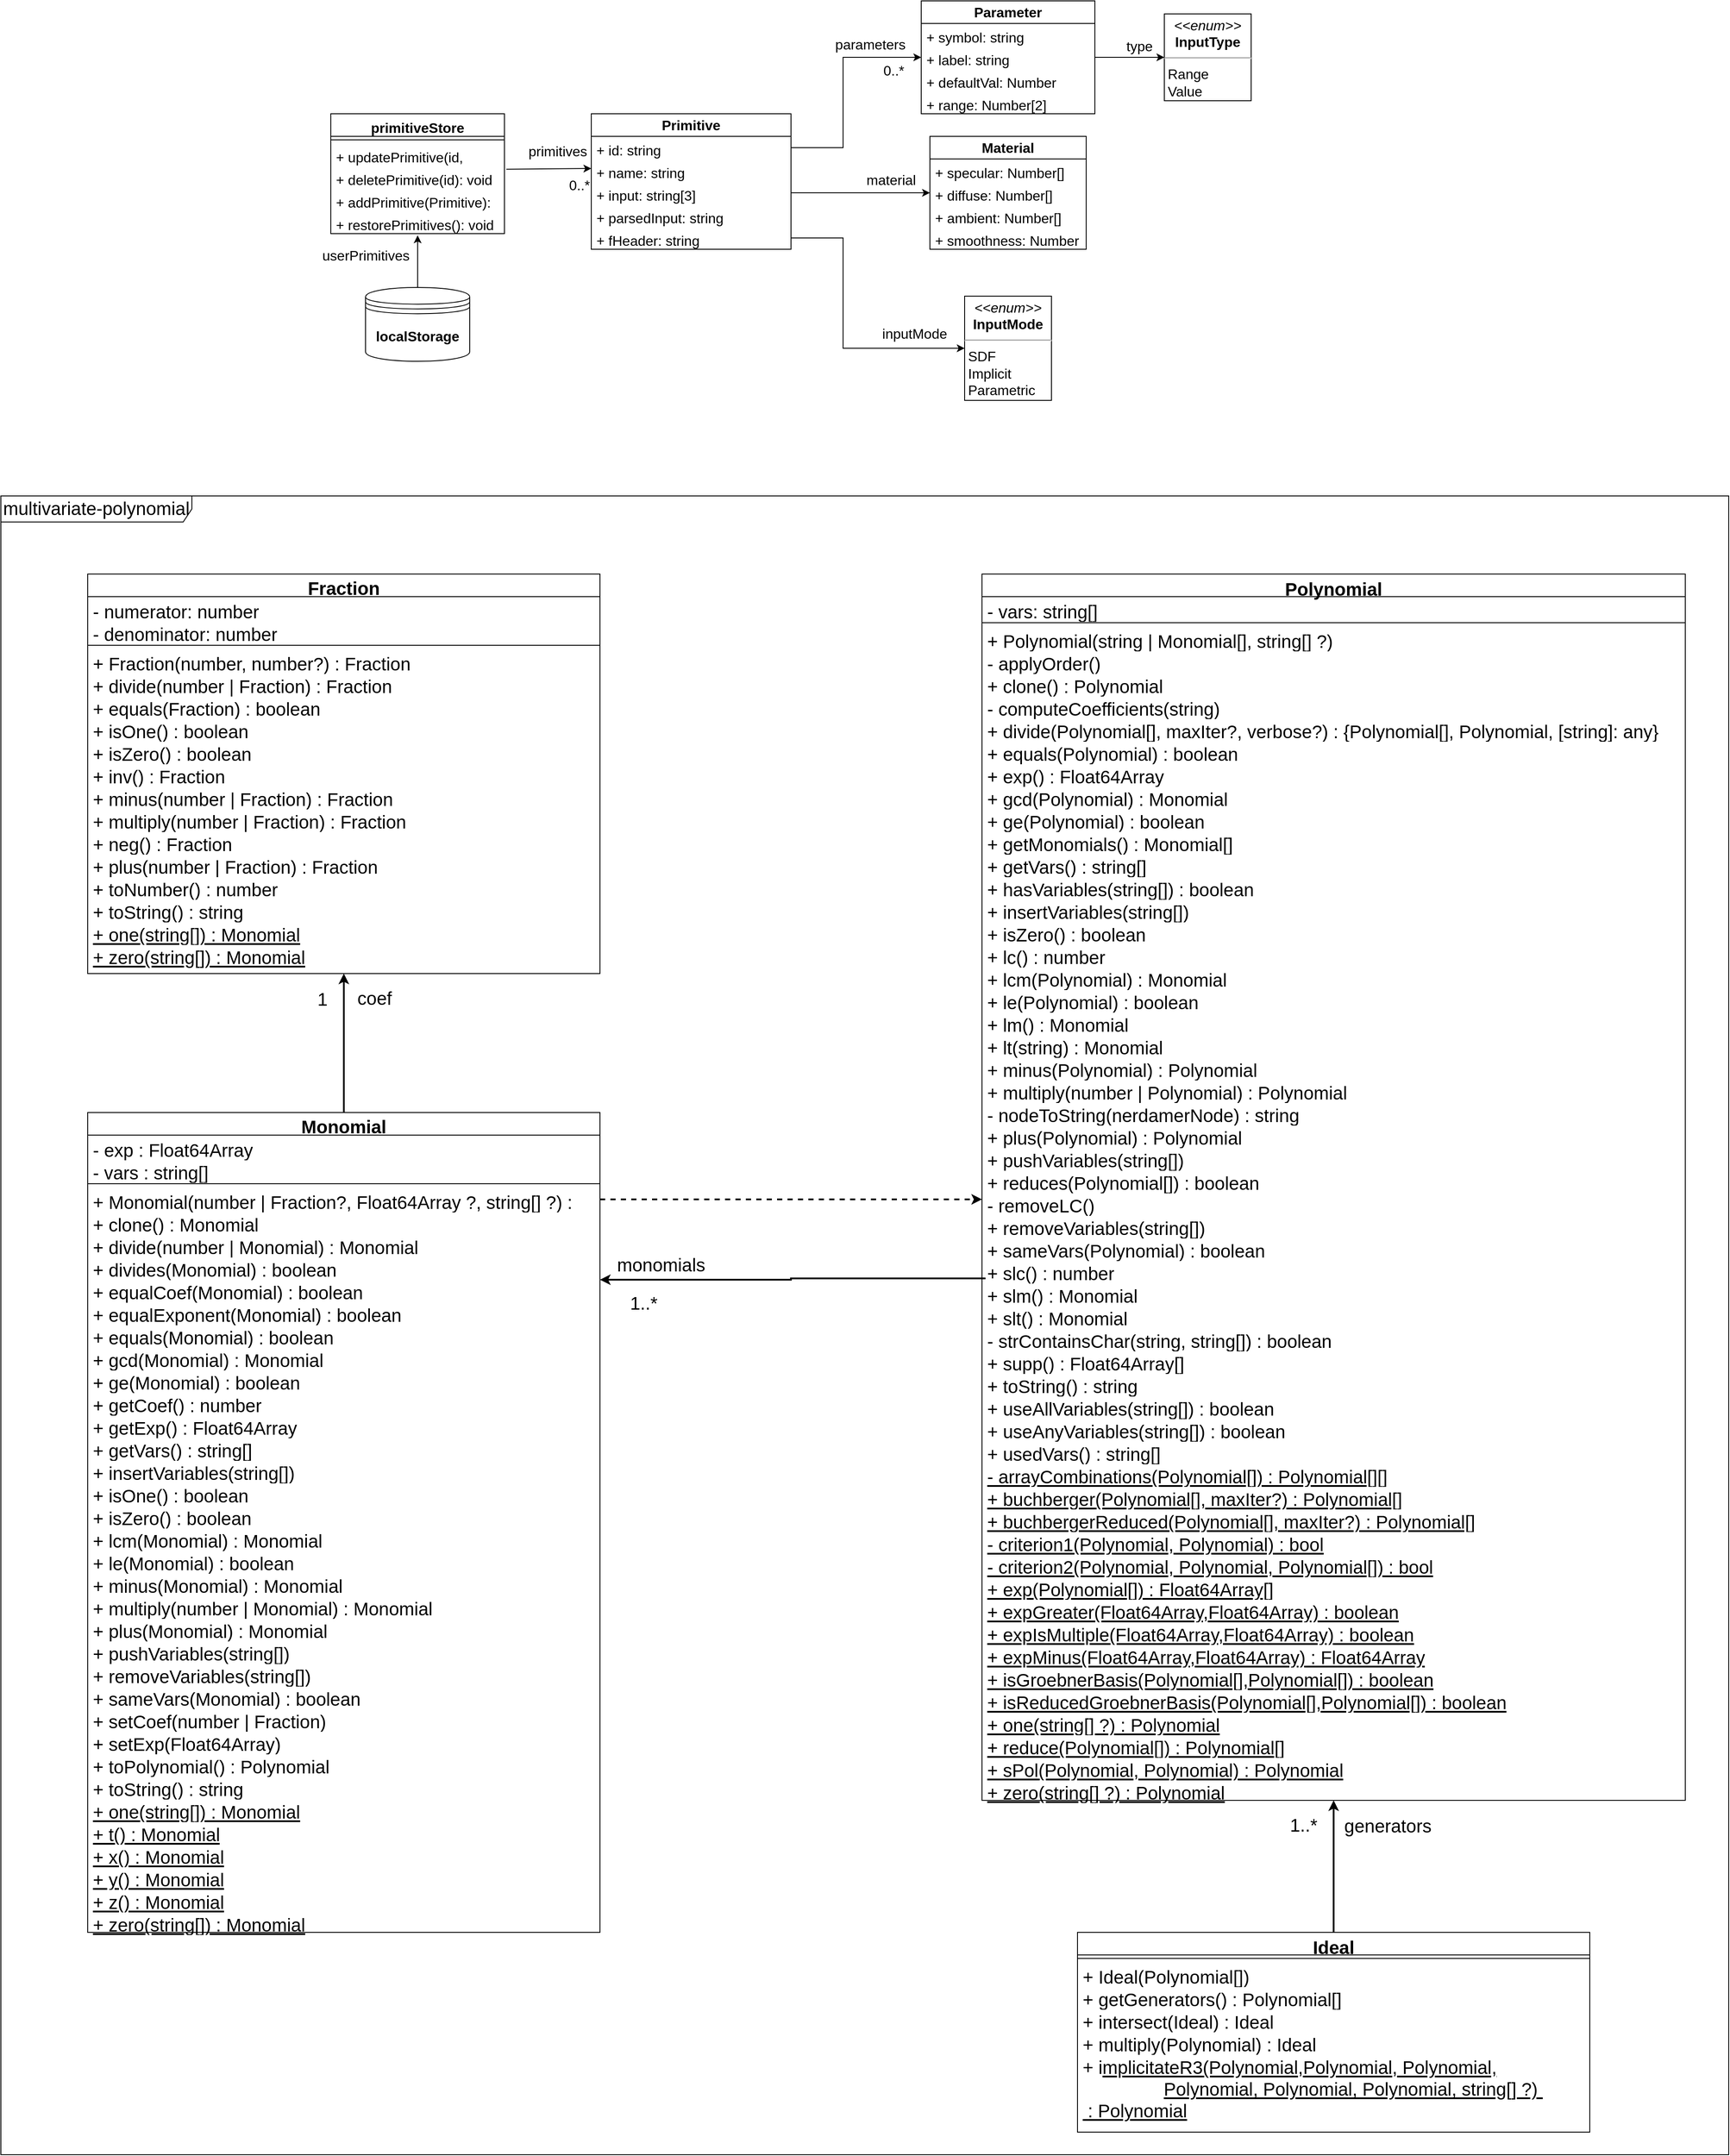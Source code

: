 <mxfile version="21.6.8" type="device">
  <diagram name="Página-1" id="pndVXGRCgD_JKjQ42tjx">
    <mxGraphModel dx="3122" dy="985" grid="1" gridSize="10" guides="1" tooltips="1" connect="1" arrows="1" fold="1" page="1" pageScale="1" pageWidth="827" pageHeight="1169" math="1" shadow="0">
      <root>
        <mxCell id="0" />
        <mxCell id="1" parent="0" />
        <mxCell id="CV-hQq9GROn-2rYZleFv-1" value="primitiveStore" style="swimlane;fontStyle=1;align=center;verticalAlign=top;childLayout=stackLayout;horizontal=1;startSize=26;horizontalStack=0;resizeParent=1;resizeParentMax=0;resizeLast=0;collapsible=1;marginBottom=0;whiteSpace=wrap;html=1;fontSize=16;" parent="1" vertex="1">
          <mxGeometry x="-390" y="190" width="200" height="138" as="geometry" />
        </mxCell>
        <mxCell id="CV-hQq9GROn-2rYZleFv-3" value="" style="line;strokeWidth=1;fillColor=none;align=left;verticalAlign=middle;spacingTop=-1;spacingLeft=3;spacingRight=3;rotatable=0;labelPosition=right;points=[];portConstraint=eastwest;strokeColor=inherit;fontSize=16;" parent="CV-hQq9GROn-2rYZleFv-1" vertex="1">
          <mxGeometry y="26" width="200" height="8" as="geometry" />
        </mxCell>
        <mxCell id="CV-hQq9GROn-2rYZleFv-4" value="+ updatePrimitive(id, data): void&lt;br style=&quot;font-size: 16px;&quot;&gt;" style="text;strokeColor=none;fillColor=none;align=left;verticalAlign=top;spacingLeft=4;spacingRight=4;overflow=hidden;rotatable=0;points=[[0,0.5],[1,0.5]];portConstraint=eastwest;whiteSpace=wrap;html=1;fontSize=16;" parent="CV-hQq9GROn-2rYZleFv-1" vertex="1">
          <mxGeometry y="34" width="200" height="26" as="geometry" />
        </mxCell>
        <mxCell id="CV-hQq9GROn-2rYZleFv-13" value="+ deletePrimitive(id): void" style="text;strokeColor=none;fillColor=none;align=left;verticalAlign=top;spacingLeft=4;spacingRight=4;overflow=hidden;rotatable=0;points=[[0,0.5],[1,0.5]];portConstraint=eastwest;whiteSpace=wrap;html=1;fontSize=16;" parent="CV-hQq9GROn-2rYZleFv-1" vertex="1">
          <mxGeometry y="60" width="200" height="26" as="geometry" />
        </mxCell>
        <mxCell id="CV-hQq9GROn-2rYZleFv-14" value="+ addPrimitive(Primitive): void" style="text;strokeColor=none;fillColor=none;align=left;verticalAlign=top;spacingLeft=4;spacingRight=4;overflow=hidden;rotatable=0;points=[[0,0.5],[1,0.5]];portConstraint=eastwest;whiteSpace=wrap;html=1;fontSize=16;" parent="CV-hQq9GROn-2rYZleFv-1" vertex="1">
          <mxGeometry y="86" width="200" height="26" as="geometry" />
        </mxCell>
        <mxCell id="CV-hQq9GROn-2rYZleFv-15" value="+ restorePrimitives(): void" style="text;strokeColor=none;fillColor=none;align=left;verticalAlign=top;spacingLeft=4;spacingRight=4;overflow=hidden;rotatable=0;points=[[0,0.5],[1,0.5]];portConstraint=eastwest;whiteSpace=wrap;html=1;fontSize=16;" parent="CV-hQq9GROn-2rYZleFv-1" vertex="1">
          <mxGeometry y="112" width="200" height="26" as="geometry" />
        </mxCell>
        <mxCell id="CV-hQq9GROn-2rYZleFv-16" value="&lt;b style=&quot;font-size: 16px;&quot;&gt;Primitive&lt;/b&gt;" style="swimlane;fontStyle=0;childLayout=stackLayout;horizontal=1;startSize=26;fillColor=none;horizontalStack=0;resizeParent=1;resizeParentMax=0;resizeLast=0;collapsible=1;marginBottom=0;whiteSpace=wrap;html=1;fontSize=16;" parent="1" vertex="1">
          <mxGeometry x="-90" y="190" width="230" height="156" as="geometry" />
        </mxCell>
        <mxCell id="CV-hQq9GROn-2rYZleFv-17" value="+ id: string" style="text;strokeColor=none;fillColor=none;align=left;verticalAlign=top;spacingLeft=4;spacingRight=4;overflow=hidden;rotatable=0;points=[[0,0.5],[1,0.5]];portConstraint=eastwest;whiteSpace=wrap;html=1;fontSize=16;" parent="CV-hQq9GROn-2rYZleFv-16" vertex="1">
          <mxGeometry y="26" width="230" height="26" as="geometry" />
        </mxCell>
        <mxCell id="CV-hQq9GROn-2rYZleFv-18" value="+ name: string" style="text;strokeColor=none;fillColor=none;align=left;verticalAlign=top;spacingLeft=4;spacingRight=4;overflow=hidden;rotatable=0;points=[[0,0.5],[1,0.5]];portConstraint=eastwest;whiteSpace=wrap;html=1;fontSize=16;" parent="CV-hQq9GROn-2rYZleFv-16" vertex="1">
          <mxGeometry y="52" width="230" height="26" as="geometry" />
        </mxCell>
        <mxCell id="CV-hQq9GROn-2rYZleFv-20" value="+ input: string[3]" style="text;strokeColor=none;fillColor=none;align=left;verticalAlign=top;spacingLeft=4;spacingRight=4;overflow=hidden;rotatable=0;points=[[0,0.5],[1,0.5]];portConstraint=eastwest;whiteSpace=wrap;html=1;fontSize=16;" parent="CV-hQq9GROn-2rYZleFv-16" vertex="1">
          <mxGeometry y="78" width="230" height="26" as="geometry" />
        </mxCell>
        <mxCell id="CV-hQq9GROn-2rYZleFv-21" value="+ parsedInput: string" style="text;strokeColor=none;fillColor=none;align=left;verticalAlign=top;spacingLeft=4;spacingRight=4;overflow=hidden;rotatable=0;points=[[0,0.5],[1,0.5]];portConstraint=eastwest;whiteSpace=wrap;html=1;fontSize=16;" parent="CV-hQq9GROn-2rYZleFv-16" vertex="1">
          <mxGeometry y="104" width="230" height="26" as="geometry" />
        </mxCell>
        <mxCell id="CV-hQq9GROn-2rYZleFv-23" value="+ fHeader: string" style="text;strokeColor=none;fillColor=none;align=left;verticalAlign=top;spacingLeft=4;spacingRight=4;overflow=hidden;rotatable=0;points=[[0,0.5],[1,0.5]];portConstraint=eastwest;whiteSpace=wrap;html=1;fontSize=16;" parent="CV-hQq9GROn-2rYZleFv-16" vertex="1">
          <mxGeometry y="130" width="230" height="26" as="geometry" />
        </mxCell>
        <mxCell id="CV-hQq9GROn-2rYZleFv-25" value="&lt;b style=&quot;font-size: 16px;&quot;&gt;Parameter&lt;/b&gt;" style="swimlane;fontStyle=0;childLayout=stackLayout;horizontal=1;startSize=26;fillColor=none;horizontalStack=0;resizeParent=1;resizeParentMax=0;resizeLast=0;collapsible=1;marginBottom=0;whiteSpace=wrap;html=1;fontSize=16;" parent="1" vertex="1">
          <mxGeometry x="290" y="60" width="200" height="130" as="geometry" />
        </mxCell>
        <mxCell id="CV-hQq9GROn-2rYZleFv-26" value="+ symbol: string" style="text;strokeColor=none;fillColor=none;align=left;verticalAlign=top;spacingLeft=4;spacingRight=4;overflow=hidden;rotatable=0;points=[[0,0.5],[1,0.5]];portConstraint=eastwest;whiteSpace=wrap;html=1;fontSize=16;" parent="CV-hQq9GROn-2rYZleFv-25" vertex="1">
          <mxGeometry y="26" width="200" height="26" as="geometry" />
        </mxCell>
        <mxCell id="CV-hQq9GROn-2rYZleFv-27" value="+ label: string" style="text;strokeColor=none;fillColor=none;align=left;verticalAlign=top;spacingLeft=4;spacingRight=4;overflow=hidden;rotatable=0;points=[[0,0.5],[1,0.5]];portConstraint=eastwest;whiteSpace=wrap;html=1;fontSize=16;" parent="CV-hQq9GROn-2rYZleFv-25" vertex="1">
          <mxGeometry y="52" width="200" height="26" as="geometry" />
        </mxCell>
        <mxCell id="CV-hQq9GROn-2rYZleFv-28" value="+ defaultVal: Number" style="text;strokeColor=none;fillColor=none;align=left;verticalAlign=top;spacingLeft=4;spacingRight=4;overflow=hidden;rotatable=0;points=[[0,0.5],[1,0.5]];portConstraint=eastwest;whiteSpace=wrap;html=1;fontSize=16;" parent="CV-hQq9GROn-2rYZleFv-25" vertex="1">
          <mxGeometry y="78" width="200" height="26" as="geometry" />
        </mxCell>
        <mxCell id="CV-hQq9GROn-2rYZleFv-30" value="+ range: Number[2]" style="text;strokeColor=none;fillColor=none;align=left;verticalAlign=top;spacingLeft=4;spacingRight=4;overflow=hidden;rotatable=0;points=[[0,0.5],[1,0.5]];portConstraint=eastwest;whiteSpace=wrap;html=1;fontSize=16;" parent="CV-hQq9GROn-2rYZleFv-25" vertex="1">
          <mxGeometry y="104" width="200" height="26" as="geometry" />
        </mxCell>
        <mxCell id="CV-hQq9GROn-2rYZleFv-39" style="rounded=0;orthogonalLoop=1;jettySize=auto;html=1;exitX=1.011;exitY=0.15;exitDx=0;exitDy=0;fontSize=16;exitPerimeter=0;" parent="1" source="CV-hQq9GROn-2rYZleFv-13" edge="1">
          <mxGeometry relative="1" as="geometry">
            <mxPoint x="510" y="271" as="sourcePoint" />
            <mxPoint x="-90" y="253" as="targetPoint" />
          </mxGeometry>
        </mxCell>
        <mxCell id="CV-hQq9GROn-2rYZleFv-42" value="0..*" style="edgeLabel;html=1;align=center;verticalAlign=middle;resizable=0;points=[];fontSize=16;" parent="CV-hQq9GROn-2rYZleFv-39" vertex="1" connectable="0">
          <mxGeometry x="0.613" y="2" relative="1" as="geometry">
            <mxPoint x="5" y="21" as="offset" />
          </mxGeometry>
        </mxCell>
        <mxCell id="CV-hQq9GROn-2rYZleFv-61" value="primitives" style="edgeLabel;html=1;align=center;verticalAlign=middle;resizable=0;points=[];fontSize=16;" parent="CV-hQq9GROn-2rYZleFv-39" vertex="1" connectable="0">
          <mxGeometry x="0.206" y="-3" relative="1" as="geometry">
            <mxPoint y="-24" as="offset" />
          </mxGeometry>
        </mxCell>
        <mxCell id="CV-hQq9GROn-2rYZleFv-43" value="&lt;b style=&quot;font-size: 16px;&quot;&gt;Material&lt;/b&gt;" style="swimlane;fontStyle=0;childLayout=stackLayout;horizontal=1;startSize=26;fillColor=none;horizontalStack=0;resizeParent=1;resizeParentMax=0;resizeLast=0;collapsible=1;marginBottom=0;whiteSpace=wrap;html=1;fontSize=16;" parent="1" vertex="1">
          <mxGeometry x="300" y="216" width="180" height="130" as="geometry" />
        </mxCell>
        <mxCell id="CV-hQq9GROn-2rYZleFv-44" value="+ specular: Number[]" style="text;strokeColor=none;fillColor=none;align=left;verticalAlign=top;spacingLeft=4;spacingRight=4;overflow=hidden;rotatable=0;points=[[0,0.5],[1,0.5]];portConstraint=eastwest;whiteSpace=wrap;html=1;fontSize=16;" parent="CV-hQq9GROn-2rYZleFv-43" vertex="1">
          <mxGeometry y="26" width="180" height="26" as="geometry" />
        </mxCell>
        <mxCell id="CV-hQq9GROn-2rYZleFv-45" value="+ diffuse: Number[]" style="text;strokeColor=none;fillColor=none;align=left;verticalAlign=top;spacingLeft=4;spacingRight=4;overflow=hidden;rotatable=0;points=[[0,0.5],[1,0.5]];portConstraint=eastwest;whiteSpace=wrap;html=1;fontSize=16;" parent="CV-hQq9GROn-2rYZleFv-43" vertex="1">
          <mxGeometry y="52" width="180" height="26" as="geometry" />
        </mxCell>
        <mxCell id="CV-hQq9GROn-2rYZleFv-46" value="+ ambient: Number[]" style="text;strokeColor=none;fillColor=none;align=left;verticalAlign=top;spacingLeft=4;spacingRight=4;overflow=hidden;rotatable=0;points=[[0,0.5],[1,0.5]];portConstraint=eastwest;whiteSpace=wrap;html=1;fontSize=16;" parent="CV-hQq9GROn-2rYZleFv-43" vertex="1">
          <mxGeometry y="78" width="180" height="26" as="geometry" />
        </mxCell>
        <mxCell id="CV-hQq9GROn-2rYZleFv-47" value="+ smoothness: Number" style="text;strokeColor=none;fillColor=none;align=left;verticalAlign=top;spacingLeft=4;spacingRight=4;overflow=hidden;rotatable=0;points=[[0,0.5],[1,0.5]];portConstraint=eastwest;whiteSpace=wrap;html=1;fontSize=16;" parent="CV-hQq9GROn-2rYZleFv-43" vertex="1">
          <mxGeometry y="104" width="180" height="26" as="geometry" />
        </mxCell>
        <mxCell id="CV-hQq9GROn-2rYZleFv-52" value="&lt;p style=&quot;margin: 4px 0px 0px; text-align: center; font-size: 16px;&quot;&gt;&lt;i style=&quot;font-size: 16px;&quot;&gt;&amp;lt;&amp;lt;enum&amp;gt;&amp;gt;&lt;/i&gt;&lt;br style=&quot;font-size: 16px;&quot;&gt;&lt;b style=&quot;font-size: 16px;&quot;&gt;InputMode&lt;/b&gt;&lt;/p&gt;&lt;hr style=&quot;font-size: 16px;&quot;&gt;&lt;p style=&quot;margin: 0px 0px 0px 4px; font-size: 16px;&quot;&gt;SDF&lt;/p&gt;&lt;p style=&quot;margin: 0px 0px 0px 4px; font-size: 16px;&quot;&gt;Implicit&lt;/p&gt;&lt;p style=&quot;margin: 0px 0px 0px 4px; font-size: 16px;&quot;&gt;Parametric&lt;/p&gt;&lt;p style=&quot;margin: 0px 0px 0px 4px; font-size: 16px;&quot;&gt;&lt;br style=&quot;font-size: 16px;&quot;&gt;&lt;/p&gt;" style="verticalAlign=top;align=left;overflow=fill;fontSize=16;fontFamily=Helvetica;html=1;whiteSpace=wrap;" parent="1" vertex="1">
          <mxGeometry x="340" y="400" width="100" height="120" as="geometry" />
        </mxCell>
        <mxCell id="CV-hQq9GROn-2rYZleFv-53" value="&lt;p style=&quot;margin: 4px 0px 0px; text-align: center; font-size: 16px;&quot;&gt;&lt;i style=&quot;font-size: 16px;&quot;&gt;&amp;lt;&amp;lt;enum&amp;gt;&amp;gt;&lt;/i&gt;&lt;br style=&quot;font-size: 16px;&quot;&gt;&lt;b style=&quot;font-size: 16px;&quot;&gt;InputType&lt;/b&gt;&lt;/p&gt;&lt;hr style=&quot;font-size: 16px;&quot;&gt;&lt;p style=&quot;margin: 0px 0px 0px 4px; font-size: 16px;&quot;&gt;Range&lt;/p&gt;&lt;p style=&quot;margin: 0px 0px 0px 4px; font-size: 16px;&quot;&gt;Value&lt;/p&gt;&lt;p style=&quot;margin: 0px 0px 0px 4px; font-size: 16px;&quot;&gt;&lt;br style=&quot;font-size: 16px;&quot;&gt;&lt;/p&gt;&lt;p style=&quot;margin: 0px 0px 0px 4px; font-size: 16px;&quot;&gt;&lt;br style=&quot;font-size: 16px;&quot;&gt;&lt;/p&gt;" style="verticalAlign=top;align=left;overflow=fill;fontSize=16;fontFamily=Helvetica;html=1;whiteSpace=wrap;" parent="1" vertex="1">
          <mxGeometry x="570" y="75" width="100" height="100" as="geometry" />
        </mxCell>
        <mxCell id="CV-hQq9GROn-2rYZleFv-62" value="&lt;b style=&quot;font-size: 16px;&quot;&gt;localStorage&lt;/b&gt;" style="shape=datastore;whiteSpace=wrap;html=1;fontSize=16;" parent="1" vertex="1">
          <mxGeometry x="-350" y="390" width="120" height="85" as="geometry" />
        </mxCell>
        <mxCell id="CV-hQq9GROn-2rYZleFv-63" style="rounded=0;orthogonalLoop=1;jettySize=auto;html=1;fontSize=16;edgeStyle=elbowEdgeStyle;exitX=0.5;exitY=0;exitDx=0;exitDy=0;" parent="1" source="CV-hQq9GROn-2rYZleFv-62" edge="1">
          <mxGeometry relative="1" as="geometry">
            <mxPoint x="-290" y="330" as="targetPoint" />
          </mxGeometry>
        </mxCell>
        <mxCell id="CV-hQq9GROn-2rYZleFv-64" value="userPrimitives" style="edgeLabel;html=1;align=center;verticalAlign=middle;resizable=0;points=[];fontSize=16;" parent="CV-hQq9GROn-2rYZleFv-63" vertex="1" connectable="0">
          <mxGeometry x="0.36" relative="1" as="geometry">
            <mxPoint x="-60" y="4" as="offset" />
          </mxGeometry>
        </mxCell>
        <mxCell id="CV-hQq9GROn-2rYZleFv-56" style="edgeStyle=orthogonalEdgeStyle;rounded=0;orthogonalLoop=1;jettySize=auto;html=1;fontSize=16;exitX=1;exitY=0.5;exitDx=0;exitDy=0;" parent="1" source="CV-hQq9GROn-2rYZleFv-27" target="CV-hQq9GROn-2rYZleFv-53" edge="1">
          <mxGeometry relative="1" as="geometry" />
        </mxCell>
        <mxCell id="CV-hQq9GROn-2rYZleFv-57" value="type" style="edgeLabel;html=1;align=center;verticalAlign=middle;resizable=0;points=[];fontSize=16;" parent="CV-hQq9GROn-2rYZleFv-56" vertex="1" connectable="0">
          <mxGeometry x="0.308" relative="1" as="geometry">
            <mxPoint x="-2" y="-13" as="offset" />
          </mxGeometry>
        </mxCell>
        <mxCell id="CV-hQq9GROn-2rYZleFv-40" style="edgeStyle=orthogonalEdgeStyle;rounded=0;orthogonalLoop=1;jettySize=auto;html=1;fontSize=16;exitX=1;exitY=0.5;exitDx=0;exitDy=0;entryX=0;entryY=0.5;entryDx=0;entryDy=0;" parent="1" source="CV-hQq9GROn-2rYZleFv-17" target="CV-hQq9GROn-2rYZleFv-27" edge="1">
          <mxGeometry relative="1" as="geometry">
            <Array as="points">
              <mxPoint x="200" y="229" />
              <mxPoint x="200" y="125" />
            </Array>
          </mxGeometry>
        </mxCell>
        <mxCell id="CV-hQq9GROn-2rYZleFv-41" value="0..*" style="edgeLabel;html=1;align=center;verticalAlign=middle;resizable=0;points=[];fontSize=16;" parent="CV-hQq9GROn-2rYZleFv-40" vertex="1" connectable="0">
          <mxGeometry x="0.66" y="-2" relative="1" as="geometry">
            <mxPoint x="11" y="13" as="offset" />
          </mxGeometry>
        </mxCell>
        <mxCell id="CV-hQq9GROn-2rYZleFv-55" value="parameters" style="edgeLabel;html=1;align=center;verticalAlign=middle;resizable=0;points=[];fontSize=16;" parent="CV-hQq9GROn-2rYZleFv-40" vertex="1" connectable="0">
          <mxGeometry x="0.373" y="2" relative="1" as="geometry">
            <mxPoint x="20" y="-13" as="offset" />
          </mxGeometry>
        </mxCell>
        <mxCell id="CV-hQq9GROn-2rYZleFv-48" style="rounded=0;orthogonalLoop=1;jettySize=auto;html=1;fontSize=16;exitX=1;exitY=0.5;exitDx=0;exitDy=0;" parent="1" source="CV-hQq9GROn-2rYZleFv-20" target="CV-hQq9GROn-2rYZleFv-45" edge="1">
          <mxGeometry relative="1" as="geometry" />
        </mxCell>
        <mxCell id="CV-hQq9GROn-2rYZleFv-54" value="material" style="edgeLabel;html=1;align=center;verticalAlign=middle;resizable=0;points=[];fontSize=16;" parent="CV-hQq9GROn-2rYZleFv-48" vertex="1" connectable="0">
          <mxGeometry x="0.621" y="-2" relative="1" as="geometry">
            <mxPoint x="-15" y="-17" as="offset" />
          </mxGeometry>
        </mxCell>
        <mxCell id="CV-hQq9GROn-2rYZleFv-59" style="edgeStyle=orthogonalEdgeStyle;rounded=0;orthogonalLoop=1;jettySize=auto;html=1;exitX=1;exitY=0.5;exitDx=0;exitDy=0;fontSize=16;entryX=0;entryY=0.5;entryDx=0;entryDy=0;" parent="1" source="CV-hQq9GROn-2rYZleFv-23" target="CV-hQq9GROn-2rYZleFv-52" edge="1">
          <mxGeometry relative="1" as="geometry">
            <mxPoint x="240" y="349" as="sourcePoint" />
            <Array as="points">
              <mxPoint x="200" y="333" />
              <mxPoint x="200" y="460" />
            </Array>
            <mxPoint x="260" y="530" as="targetPoint" />
          </mxGeometry>
        </mxCell>
        <mxCell id="CV-hQq9GROn-2rYZleFv-60" value="inputMode" style="edgeLabel;html=1;align=center;verticalAlign=middle;resizable=0;points=[];fontSize=16;" parent="CV-hQq9GROn-2rYZleFv-59" vertex="1" connectable="0">
          <mxGeometry x="0.575" y="2" relative="1" as="geometry">
            <mxPoint x="11" y="-15" as="offset" />
          </mxGeometry>
        </mxCell>
        <mxCell id="oNmDB956AqkAJ3sAwU0_-97" style="edgeStyle=orthogonalEdgeStyle;rounded=0;orthogonalLoop=1;jettySize=auto;html=1;entryX=0.5;entryY=0;entryDx=0;entryDy=0;startArrow=classic;startFill=1;endArrow=none;endFill=0;strokeWidth=2;" edge="1" parent="1" source="CV-hQq9GROn-2rYZleFv-87" target="CV-hQq9GROn-2rYZleFv-96">
          <mxGeometry relative="1" as="geometry" />
        </mxCell>
        <mxCell id="oNmDB956AqkAJ3sAwU0_-98" value="&lt;font style=&quot;font-size: 21px;&quot;&gt;1..*&lt;/font&gt;" style="edgeLabel;html=1;align=center;verticalAlign=middle;resizable=0;points=[];" vertex="1" connectable="0" parent="oNmDB956AqkAJ3sAwU0_-97">
          <mxGeometry x="-0.513" y="-3" relative="1" as="geometry">
            <mxPoint x="-32" y="-9" as="offset" />
          </mxGeometry>
        </mxCell>
        <mxCell id="oNmDB956AqkAJ3sAwU0_-99" value="&lt;font style=&quot;font-size: 21px;&quot;&gt;generators&lt;/font&gt;" style="edgeLabel;html=1;align=center;verticalAlign=middle;resizable=0;points=[];" vertex="1" connectable="0" parent="oNmDB956AqkAJ3sAwU0_-97">
          <mxGeometry x="-0.233" y="-3" relative="1" as="geometry">
            <mxPoint x="65" y="-30" as="offset" />
          </mxGeometry>
        </mxCell>
        <mxCell id="CV-hQq9GROn-2rYZleFv-87" value="Polynomial" style="swimlane;fontStyle=1;align=center;verticalAlign=top;childLayout=stackLayout;horizontal=1;startSize=26;horizontalStack=0;resizeParent=1;resizeParentMax=0;resizeLast=0;collapsible=1;marginBottom=0;whiteSpace=wrap;html=1;fontSize=21;spacingTop=-2;" parent="1" vertex="1">
          <mxGeometry x="360" y="720" width="810" height="1412" as="geometry" />
        </mxCell>
        <mxCell id="CV-hQq9GROn-2rYZleFv-90" value="- vars: string[]" style="text;strokeColor=none;fillColor=none;align=left;verticalAlign=top;spacingLeft=4;spacingRight=4;overflow=hidden;rotatable=0;points=[[0,0.5],[1,0.5]];portConstraint=eastwest;whiteSpace=wrap;html=1;fontSize=21;spacingTop=-2;" parent="CV-hQq9GROn-2rYZleFv-87" vertex="1">
          <mxGeometry y="26" width="810" height="26" as="geometry" />
        </mxCell>
        <mxCell id="CV-hQq9GROn-2rYZleFv-91" value="" style="line;strokeWidth=1;fillColor=none;align=left;verticalAlign=middle;spacingTop=-2;spacingLeft=3;spacingRight=3;rotatable=0;labelPosition=right;points=[];portConstraint=eastwest;strokeColor=inherit;fontSize=21;" parent="CV-hQq9GROn-2rYZleFv-87" vertex="1">
          <mxGeometry y="52" width="810" height="8" as="geometry" />
        </mxCell>
        <mxCell id="CV-hQq9GROn-2rYZleFv-115" value="+ Polynomial(string | Monomial[], string[] ?)" style="text;strokeColor=none;fillColor=none;align=left;verticalAlign=top;spacingLeft=4;spacingRight=4;overflow=hidden;rotatable=0;points=[[0,0.5],[1,0.5]];portConstraint=eastwest;whiteSpace=wrap;html=1;fontSize=21;spacingTop=-2;" parent="CV-hQq9GROn-2rYZleFv-87" vertex="1">
          <mxGeometry y="60" width="810" height="26" as="geometry" />
        </mxCell>
        <mxCell id="IehbrNqUyxucnNgR0FJb-9" value="- applyOrder()" style="text;strokeColor=none;fillColor=none;align=left;verticalAlign=top;spacingLeft=4;spacingRight=4;overflow=hidden;rotatable=0;points=[[0,0.5],[1,0.5]];portConstraint=eastwest;whiteSpace=wrap;html=1;fontSize=21;spacingTop=-2;" parent="CV-hQq9GROn-2rYZleFv-87" vertex="1">
          <mxGeometry y="86" width="810" height="26" as="geometry" />
        </mxCell>
        <mxCell id="CV-hQq9GROn-2rYZleFv-116" value="+ clone() : Polynomial&amp;nbsp;" style="text;strokeColor=none;fillColor=none;align=left;verticalAlign=top;spacingLeft=4;spacingRight=4;overflow=hidden;rotatable=0;points=[[0,0.5],[1,0.5]];portConstraint=eastwest;whiteSpace=wrap;html=1;fontSize=21;spacingTop=-2;" parent="CV-hQq9GROn-2rYZleFv-87" vertex="1">
          <mxGeometry y="112" width="810" height="26" as="geometry" />
        </mxCell>
        <mxCell id="CV-hQq9GROn-2rYZleFv-117" value="- computeCoefficients(string)" style="text;strokeColor=none;fillColor=none;align=left;verticalAlign=top;spacingLeft=4;spacingRight=4;overflow=hidden;rotatable=0;points=[[0,0.5],[1,0.5]];portConstraint=eastwest;whiteSpace=wrap;html=1;fontSize=21;spacingTop=-2;" parent="CV-hQq9GROn-2rYZleFv-87" vertex="1">
          <mxGeometry y="138" width="810" height="26" as="geometry" />
        </mxCell>
        <mxCell id="CV-hQq9GROn-2rYZleFv-118" value="+ divide(Polynomial[], maxIter?, verbose?) : {Polynomial[], Polynomial, [string]: any}" style="text;strokeColor=none;fillColor=none;align=left;verticalAlign=top;spacingLeft=4;spacingRight=4;overflow=hidden;rotatable=0;points=[[0,0.5],[1,0.5]];portConstraint=eastwest;whiteSpace=wrap;html=1;fontSize=21;spacingTop=-2;" parent="CV-hQq9GROn-2rYZleFv-87" vertex="1">
          <mxGeometry y="164" width="810" height="26" as="geometry" />
        </mxCell>
        <mxCell id="CV-hQq9GROn-2rYZleFv-119" value="+ equals(Polynomial) : boolean" style="text;strokeColor=none;fillColor=none;align=left;verticalAlign=top;spacingLeft=4;spacingRight=4;overflow=hidden;rotatable=0;points=[[0,0.5],[1,0.5]];portConstraint=eastwest;whiteSpace=wrap;html=1;fontSize=21;spacingTop=-2;" parent="CV-hQq9GROn-2rYZleFv-87" vertex="1">
          <mxGeometry y="190" width="810" height="26" as="geometry" />
        </mxCell>
        <mxCell id="CV-hQq9GROn-2rYZleFv-127" value="+ exp() : Float64Array" style="text;strokeColor=none;fillColor=none;align=left;verticalAlign=top;spacingLeft=4;spacingRight=4;overflow=hidden;rotatable=0;points=[[0,0.5],[1,0.5]];portConstraint=eastwest;whiteSpace=wrap;html=1;fontSize=21;spacingTop=-2;" parent="CV-hQq9GROn-2rYZleFv-87" vertex="1">
          <mxGeometry y="216" width="810" height="26" as="geometry" />
        </mxCell>
        <mxCell id="CV-hQq9GROn-2rYZleFv-128" value="+ gcd(Polynomial) : Monomial" style="text;strokeColor=none;fillColor=none;align=left;verticalAlign=top;spacingLeft=4;spacingRight=4;overflow=hidden;rotatable=0;points=[[0,0.5],[1,0.5]];portConstraint=eastwest;whiteSpace=wrap;html=1;fontSize=21;spacingTop=-2;" parent="CV-hQq9GROn-2rYZleFv-87" vertex="1">
          <mxGeometry y="242" width="810" height="26" as="geometry" />
        </mxCell>
        <mxCell id="IehbrNqUyxucnNgR0FJb-2" value="+ ge(Polynomial) : boolean" style="text;strokeColor=none;fillColor=none;align=left;verticalAlign=top;spacingLeft=4;spacingRight=4;overflow=hidden;rotatable=0;points=[[0,0.5],[1,0.5]];portConstraint=eastwest;whiteSpace=wrap;html=1;fontSize=21;spacingTop=-2;" parent="CV-hQq9GROn-2rYZleFv-87" vertex="1">
          <mxGeometry y="268" width="810" height="26" as="geometry" />
        </mxCell>
        <mxCell id="CV-hQq9GROn-2rYZleFv-129" value="+ getMonomials() : Monomial[]" style="text;strokeColor=none;fillColor=none;align=left;verticalAlign=top;spacingLeft=4;spacingRight=4;overflow=hidden;rotatable=0;points=[[0,0.5],[1,0.5]];portConstraint=eastwest;whiteSpace=wrap;html=1;fontSize=21;spacingTop=-2;" parent="CV-hQq9GROn-2rYZleFv-87" vertex="1">
          <mxGeometry y="294" width="810" height="26" as="geometry" />
        </mxCell>
        <mxCell id="CV-hQq9GROn-2rYZleFv-130" value="+ getVars() : string[]" style="text;strokeColor=none;fillColor=none;align=left;verticalAlign=top;spacingLeft=4;spacingRight=4;overflow=hidden;rotatable=0;points=[[0,0.5],[1,0.5]];portConstraint=eastwest;whiteSpace=wrap;html=1;fontSize=21;spacingTop=-2;" parent="CV-hQq9GROn-2rYZleFv-87" vertex="1">
          <mxGeometry y="320" width="810" height="26" as="geometry" />
        </mxCell>
        <mxCell id="CV-hQq9GROn-2rYZleFv-132" value="+ hasVariables(string[]) : boolean" style="text;strokeColor=none;fillColor=none;align=left;verticalAlign=top;spacingLeft=4;spacingRight=4;overflow=hidden;rotatable=0;points=[[0,0.5],[1,0.5]];portConstraint=eastwest;whiteSpace=wrap;html=1;fontSize=21;spacingTop=-2;" parent="CV-hQq9GROn-2rYZleFv-87" vertex="1">
          <mxGeometry y="346" width="810" height="26" as="geometry" />
        </mxCell>
        <mxCell id="CV-hQq9GROn-2rYZleFv-133" value="+ insertVariables(string[])" style="text;strokeColor=none;fillColor=none;align=left;verticalAlign=top;spacingLeft=4;spacingRight=4;overflow=hidden;rotatable=0;points=[[0,0.5],[1,0.5]];portConstraint=eastwest;whiteSpace=wrap;html=1;fontSize=21;spacingTop=-2;" parent="CV-hQq9GROn-2rYZleFv-87" vertex="1">
          <mxGeometry y="372" width="810" height="26" as="geometry" />
        </mxCell>
        <mxCell id="CV-hQq9GROn-2rYZleFv-134" value="+ isZero() : boolean" style="text;strokeColor=none;fillColor=none;align=left;verticalAlign=top;spacingLeft=4;spacingRight=4;overflow=hidden;rotatable=0;points=[[0,0.5],[1,0.5]];portConstraint=eastwest;whiteSpace=wrap;html=1;fontSize=21;spacingTop=-2;" parent="CV-hQq9GROn-2rYZleFv-87" vertex="1">
          <mxGeometry y="398" width="810" height="26" as="geometry" />
        </mxCell>
        <mxCell id="CV-hQq9GROn-2rYZleFv-135" value="+ lc() : number" style="text;strokeColor=none;fillColor=none;align=left;verticalAlign=top;spacingLeft=4;spacingRight=4;overflow=hidden;rotatable=0;points=[[0,0.5],[1,0.5]];portConstraint=eastwest;whiteSpace=wrap;html=1;fontSize=21;spacingTop=-2;" parent="CV-hQq9GROn-2rYZleFv-87" vertex="1">
          <mxGeometry y="424" width="810" height="26" as="geometry" />
        </mxCell>
        <mxCell id="CV-hQq9GROn-2rYZleFv-136" value="+ lcm(Polynomial) : Monomial" style="text;strokeColor=none;fillColor=none;align=left;verticalAlign=top;spacingLeft=4;spacingRight=4;overflow=hidden;rotatable=0;points=[[0,0.5],[1,0.5]];portConstraint=eastwest;whiteSpace=wrap;html=1;fontSize=21;spacingTop=-2;" parent="CV-hQq9GROn-2rYZleFv-87" vertex="1">
          <mxGeometry y="450" width="810" height="26" as="geometry" />
        </mxCell>
        <mxCell id="IehbrNqUyxucnNgR0FJb-5" value="+ le(Polynomial) : boolean" style="text;strokeColor=none;fillColor=none;align=left;verticalAlign=top;spacingLeft=4;spacingRight=4;overflow=hidden;rotatable=0;points=[[0,0.5],[1,0.5]];portConstraint=eastwest;whiteSpace=wrap;html=1;fontSize=21;spacingTop=-2;" parent="CV-hQq9GROn-2rYZleFv-87" vertex="1">
          <mxGeometry y="476" width="810" height="26" as="geometry" />
        </mxCell>
        <mxCell id="CV-hQq9GROn-2rYZleFv-137" value="+ lm() : Monomial" style="text;strokeColor=none;fillColor=none;align=left;verticalAlign=top;spacingLeft=4;spacingRight=4;overflow=hidden;rotatable=0;points=[[0,0.5],[1,0.5]];portConstraint=eastwest;whiteSpace=wrap;html=1;fontSize=21;spacingTop=-2;" parent="CV-hQq9GROn-2rYZleFv-87" vertex="1">
          <mxGeometry y="502" width="810" height="26" as="geometry" />
        </mxCell>
        <mxCell id="CV-hQq9GROn-2rYZleFv-138" value="+ lt(string) : Monomial" style="text;strokeColor=none;fillColor=none;align=left;verticalAlign=top;spacingLeft=4;spacingRight=4;overflow=hidden;rotatable=0;points=[[0,0.5],[1,0.5]];portConstraint=eastwest;whiteSpace=wrap;html=1;fontSize=21;spacingTop=-2;" parent="CV-hQq9GROn-2rYZleFv-87" vertex="1">
          <mxGeometry y="528" width="810" height="26" as="geometry" />
        </mxCell>
        <mxCell id="CV-hQq9GROn-2rYZleFv-139" value="+ minus(Polynomial) : Polynomial" style="text;strokeColor=none;fillColor=none;align=left;verticalAlign=top;spacingLeft=4;spacingRight=4;overflow=hidden;rotatable=0;points=[[0,0.5],[1,0.5]];portConstraint=eastwest;whiteSpace=wrap;html=1;fontSize=21;spacingTop=-2;" parent="CV-hQq9GROn-2rYZleFv-87" vertex="1">
          <mxGeometry y="554" width="810" height="26" as="geometry" />
        </mxCell>
        <mxCell id="CV-hQq9GROn-2rYZleFv-144" value="+ multiply(number | Polynomial) : Polynomial" style="text;strokeColor=none;fillColor=none;align=left;verticalAlign=top;spacingLeft=4;spacingRight=4;overflow=hidden;rotatable=0;points=[[0,0.5],[1,0.5]];portConstraint=eastwest;whiteSpace=wrap;html=1;fontSize=21;spacingTop=-2;" parent="CV-hQq9GROn-2rYZleFv-87" vertex="1">
          <mxGeometry y="580" width="810" height="26" as="geometry" />
        </mxCell>
        <mxCell id="CV-hQq9GROn-2rYZleFv-145" value="- nodeToString(nerdamerNode) : string" style="text;strokeColor=none;fillColor=none;align=left;verticalAlign=top;spacingLeft=4;spacingRight=4;overflow=hidden;rotatable=0;points=[[0,0.5],[1,0.5]];portConstraint=eastwest;whiteSpace=wrap;html=1;fontSize=21;spacingTop=-2;" parent="CV-hQq9GROn-2rYZleFv-87" vertex="1">
          <mxGeometry y="606" width="810" height="26" as="geometry" />
        </mxCell>
        <mxCell id="CV-hQq9GROn-2rYZleFv-146" value="+ plus(Polynomial) : Polynomial" style="text;strokeColor=none;fillColor=none;align=left;verticalAlign=top;spacingLeft=4;spacingRight=4;overflow=hidden;rotatable=0;points=[[0,0.5],[1,0.5]];portConstraint=eastwest;whiteSpace=wrap;html=1;fontSize=21;spacingTop=-2;" parent="CV-hQq9GROn-2rYZleFv-87" vertex="1">
          <mxGeometry y="632" width="810" height="26" as="geometry" />
        </mxCell>
        <mxCell id="CV-hQq9GROn-2rYZleFv-147" value="+ pushVariables(string[])" style="text;strokeColor=none;fillColor=none;align=left;verticalAlign=top;spacingLeft=4;spacingRight=4;overflow=hidden;rotatable=0;points=[[0,0.5],[1,0.5]];portConstraint=eastwest;whiteSpace=wrap;html=1;fontSize=21;spacingTop=-2;" parent="CV-hQq9GROn-2rYZleFv-87" vertex="1">
          <mxGeometry y="658" width="810" height="26" as="geometry" />
        </mxCell>
        <mxCell id="CV-hQq9GROn-2rYZleFv-148" value="+ reduces(Polynomial[]) : boolean" style="text;strokeColor=none;fillColor=none;align=left;verticalAlign=top;spacingLeft=4;spacingRight=4;overflow=hidden;rotatable=0;points=[[0,0.5],[1,0.5]];portConstraint=eastwest;whiteSpace=wrap;html=1;fontSize=21;spacingTop=-2;" parent="CV-hQq9GROn-2rYZleFv-87" vertex="1">
          <mxGeometry y="684" width="810" height="26" as="geometry" />
        </mxCell>
        <mxCell id="IehbrNqUyxucnNgR0FJb-4" value="- removeLC()" style="text;strokeColor=none;fillColor=none;align=left;verticalAlign=top;spacingLeft=4;spacingRight=4;overflow=hidden;rotatable=0;points=[[0,0.5],[1,0.5]];portConstraint=eastwest;whiteSpace=wrap;html=1;fontSize=21;spacingTop=-2;" parent="CV-hQq9GROn-2rYZleFv-87" vertex="1">
          <mxGeometry y="710" width="810" height="26" as="geometry" />
        </mxCell>
        <mxCell id="CV-hQq9GROn-2rYZleFv-149" value="+ removeVariables(string[])" style="text;strokeColor=none;fillColor=none;align=left;verticalAlign=top;spacingLeft=4;spacingRight=4;overflow=hidden;rotatable=0;points=[[0,0.5],[1,0.5]];portConstraint=eastwest;whiteSpace=wrap;html=1;fontSize=21;spacingTop=-2;" parent="CV-hQq9GROn-2rYZleFv-87" vertex="1">
          <mxGeometry y="736" width="810" height="26" as="geometry" />
        </mxCell>
        <mxCell id="CV-hQq9GROn-2rYZleFv-150" value="+ sameVars(Polynomial) : boolean" style="text;strokeColor=none;fillColor=none;align=left;verticalAlign=top;spacingLeft=4;spacingRight=4;overflow=hidden;rotatable=0;points=[[0,0.5],[1,0.5]];portConstraint=eastwest;whiteSpace=wrap;html=1;fontSize=21;spacingTop=-2;" parent="CV-hQq9GROn-2rYZleFv-87" vertex="1">
          <mxGeometry y="762" width="810" height="26" as="geometry" />
        </mxCell>
        <mxCell id="CV-hQq9GROn-2rYZleFv-151" value="+ slc() : number" style="text;strokeColor=none;fillColor=none;align=left;verticalAlign=top;spacingLeft=4;spacingRight=4;overflow=hidden;rotatable=0;points=[[0,0.5],[1,0.5]];portConstraint=eastwest;whiteSpace=wrap;html=1;fontSize=21;spacingTop=-2;" parent="CV-hQq9GROn-2rYZleFv-87" vertex="1">
          <mxGeometry y="788" width="810" height="26" as="geometry" />
        </mxCell>
        <mxCell id="CV-hQq9GROn-2rYZleFv-152" value="+ slm() : Monomial" style="text;strokeColor=none;fillColor=none;align=left;verticalAlign=top;spacingLeft=4;spacingRight=4;overflow=hidden;rotatable=0;points=[[0,0.5],[1,0.5]];portConstraint=eastwest;whiteSpace=wrap;html=1;fontSize=21;spacingTop=-2;" parent="CV-hQq9GROn-2rYZleFv-87" vertex="1">
          <mxGeometry y="814" width="810" height="26" as="geometry" />
        </mxCell>
        <mxCell id="CV-hQq9GROn-2rYZleFv-153" value="+ slt() : Monomial" style="text;strokeColor=none;fillColor=none;align=left;verticalAlign=top;spacingLeft=4;spacingRight=4;overflow=hidden;rotatable=0;points=[[0,0.5],[1,0.5]];portConstraint=eastwest;whiteSpace=wrap;html=1;fontSize=21;spacingTop=-2;" parent="CV-hQq9GROn-2rYZleFv-87" vertex="1">
          <mxGeometry y="840" width="810" height="26" as="geometry" />
        </mxCell>
        <mxCell id="CV-hQq9GROn-2rYZleFv-154" value="- strContainsChar(string, string[]) : boolean" style="text;strokeColor=none;fillColor=none;align=left;verticalAlign=top;spacingLeft=4;spacingRight=4;overflow=hidden;rotatable=0;points=[[0,0.5],[1,0.5]];portConstraint=eastwest;whiteSpace=wrap;html=1;fontSize=21;spacingTop=-2;" parent="CV-hQq9GROn-2rYZleFv-87" vertex="1">
          <mxGeometry y="866" width="810" height="26" as="geometry" />
        </mxCell>
        <mxCell id="CV-hQq9GROn-2rYZleFv-155" value="+ supp() : Float64Array[]" style="text;strokeColor=none;fillColor=none;align=left;verticalAlign=top;spacingLeft=4;spacingRight=4;overflow=hidden;rotatable=0;points=[[0,0.5],[1,0.5]];portConstraint=eastwest;whiteSpace=wrap;html=1;fontSize=21;spacingTop=-2;" parent="CV-hQq9GROn-2rYZleFv-87" vertex="1">
          <mxGeometry y="892" width="810" height="26" as="geometry" />
        </mxCell>
        <mxCell id="CV-hQq9GROn-2rYZleFv-156" value="+ toString() : string" style="text;strokeColor=none;fillColor=none;align=left;verticalAlign=top;spacingLeft=4;spacingRight=4;overflow=hidden;rotatable=0;points=[[0,0.5],[1,0.5]];portConstraint=eastwest;whiteSpace=wrap;html=1;fontSize=21;spacingTop=-2;" parent="CV-hQq9GROn-2rYZleFv-87" vertex="1">
          <mxGeometry y="918" width="810" height="26" as="geometry" />
        </mxCell>
        <mxCell id="CV-hQq9GROn-2rYZleFv-157" value="+ useAllVariables(string[]) : boolean" style="text;strokeColor=none;fillColor=none;align=left;verticalAlign=top;spacingLeft=4;spacingRight=4;overflow=hidden;rotatable=0;points=[[0,0.5],[1,0.5]];portConstraint=eastwest;whiteSpace=wrap;html=1;fontSize=21;spacingTop=-2;" parent="CV-hQq9GROn-2rYZleFv-87" vertex="1">
          <mxGeometry y="944" width="810" height="26" as="geometry" />
        </mxCell>
        <mxCell id="CV-hQq9GROn-2rYZleFv-158" value="+ useAnyVariables(string[]) : boolean" style="text;strokeColor=none;fillColor=none;align=left;verticalAlign=top;spacingLeft=4;spacingRight=4;overflow=hidden;rotatable=0;points=[[0,0.5],[1,0.5]];portConstraint=eastwest;whiteSpace=wrap;html=1;fontSize=21;spacingTop=-2;" parent="CV-hQq9GROn-2rYZleFv-87" vertex="1">
          <mxGeometry y="970" width="810" height="26" as="geometry" />
        </mxCell>
        <mxCell id="CV-hQq9GROn-2rYZleFv-159" value="+ usedVars() : string[]" style="text;strokeColor=none;fillColor=none;align=left;verticalAlign=top;spacingLeft=4;spacingRight=4;overflow=hidden;rotatable=0;points=[[0,0.5],[1,0.5]];portConstraint=eastwest;whiteSpace=wrap;html=1;fontSize=21;spacingTop=-2;" parent="CV-hQq9GROn-2rYZleFv-87" vertex="1">
          <mxGeometry y="996" width="810" height="26" as="geometry" />
        </mxCell>
        <mxCell id="CV-hQq9GROn-2rYZleFv-160" value="&lt;u style=&quot;font-size: 21px;&quot;&gt;- arrayCombinations(Polynomial[]) : Polynomial[][]&lt;/u&gt;" style="text;strokeColor=none;fillColor=none;align=left;verticalAlign=top;spacingLeft=4;spacingRight=4;overflow=hidden;rotatable=0;points=[[0,0.5],[1,0.5]];portConstraint=eastwest;whiteSpace=wrap;html=1;fontSize=21;spacingTop=-2;" parent="CV-hQq9GROn-2rYZleFv-87" vertex="1">
          <mxGeometry y="1022" width="810" height="26" as="geometry" />
        </mxCell>
        <mxCell id="CV-hQq9GROn-2rYZleFv-161" value="+ buchberger(Polynomial[], maxIter?) : Polynomial[]" style="text;strokeColor=none;fillColor=none;align=left;verticalAlign=top;spacingLeft=4;spacingRight=4;overflow=hidden;rotatable=0;points=[[0,0.5],[1,0.5]];portConstraint=eastwest;whiteSpace=wrap;html=1;fontSize=21;fontStyle=4;spacingTop=-2;" parent="CV-hQq9GROn-2rYZleFv-87" vertex="1">
          <mxGeometry y="1048" width="810" height="26" as="geometry" />
        </mxCell>
        <mxCell id="CV-hQq9GROn-2rYZleFv-162" value="+ buchbergerReduced(Polynomial[], maxIter?) : Polynomial[]" style="text;strokeColor=none;fillColor=none;align=left;verticalAlign=top;spacingLeft=4;spacingRight=4;overflow=hidden;rotatable=0;points=[[0,0.5],[1,0.5]];portConstraint=eastwest;whiteSpace=wrap;html=1;fontSize=21;fontStyle=4;spacingTop=-2;" parent="CV-hQq9GROn-2rYZleFv-87" vertex="1">
          <mxGeometry y="1074" width="810" height="26" as="geometry" />
        </mxCell>
        <mxCell id="CV-hQq9GROn-2rYZleFv-163" value="- criterion1(Polynomial, Polynomial) : bool" style="text;strokeColor=none;fillColor=none;align=left;verticalAlign=top;spacingLeft=4;spacingRight=4;overflow=hidden;rotatable=0;points=[[0,0.5],[1,0.5]];portConstraint=eastwest;whiteSpace=wrap;html=1;fontSize=21;fontStyle=4;spacingTop=-2;" parent="CV-hQq9GROn-2rYZleFv-87" vertex="1">
          <mxGeometry y="1100" width="810" height="26" as="geometry" />
        </mxCell>
        <mxCell id="CV-hQq9GROn-2rYZleFv-164" value="- criterion2(Polynomial, Polynomial, Polynomial[]) : bool" style="text;strokeColor=none;fillColor=none;align=left;verticalAlign=top;spacingLeft=4;spacingRight=4;overflow=hidden;rotatable=0;points=[[0,0.5],[1,0.5]];portConstraint=eastwest;whiteSpace=wrap;html=1;fontSize=21;fontStyle=4;spacingTop=-2;" parent="CV-hQq9GROn-2rYZleFv-87" vertex="1">
          <mxGeometry y="1126" width="810" height="26" as="geometry" />
        </mxCell>
        <mxCell id="CV-hQq9GROn-2rYZleFv-165" value="+ exp(Polynomial[]) : Float64Array[]" style="text;strokeColor=none;fillColor=none;align=left;verticalAlign=top;spacingLeft=4;spacingRight=4;overflow=hidden;rotatable=0;points=[[0,0.5],[1,0.5]];portConstraint=eastwest;whiteSpace=wrap;html=1;fontSize=21;fontStyle=4;spacingTop=-2;" parent="CV-hQq9GROn-2rYZleFv-87" vertex="1">
          <mxGeometry y="1152" width="810" height="26" as="geometry" />
        </mxCell>
        <mxCell id="CV-hQq9GROn-2rYZleFv-166" value="+ expGreater(Float64Array,Float64Array) : boolean" style="text;strokeColor=none;fillColor=none;align=left;verticalAlign=top;spacingLeft=4;spacingRight=4;overflow=hidden;rotatable=0;points=[[0,0.5],[1,0.5]];portConstraint=eastwest;whiteSpace=wrap;html=1;fontSize=21;fontStyle=4;spacingTop=-2;" parent="CV-hQq9GROn-2rYZleFv-87" vertex="1">
          <mxGeometry y="1178" width="810" height="26" as="geometry" />
        </mxCell>
        <mxCell id="CV-hQq9GROn-2rYZleFv-167" value="+ expIsMultiple(Float64Array,Float64Array) : boolean" style="text;strokeColor=none;fillColor=none;align=left;verticalAlign=top;spacingLeft=4;spacingRight=4;overflow=hidden;rotatable=0;points=[[0,0.5],[1,0.5]];portConstraint=eastwest;whiteSpace=wrap;html=1;fontSize=21;fontStyle=4;spacingTop=-2;" parent="CV-hQq9GROn-2rYZleFv-87" vertex="1">
          <mxGeometry y="1204" width="810" height="26" as="geometry" />
        </mxCell>
        <mxCell id="CV-hQq9GROn-2rYZleFv-168" value="+ expMinus(Float64Array,Float64Array) : Float64Array" style="text;strokeColor=none;fillColor=none;align=left;verticalAlign=top;spacingLeft=4;spacingRight=4;overflow=hidden;rotatable=0;points=[[0,0.5],[1,0.5]];portConstraint=eastwest;whiteSpace=wrap;html=1;fontSize=21;fontStyle=4;spacingTop=-2;" parent="CV-hQq9GROn-2rYZleFv-87" vertex="1">
          <mxGeometry y="1230" width="810" height="26" as="geometry" />
        </mxCell>
        <mxCell id="CV-hQq9GROn-2rYZleFv-170" value="+ isGroebnerBasis(Polynomial[],Polynomial[]) : boolean" style="text;strokeColor=none;fillColor=none;align=left;verticalAlign=top;spacingLeft=4;spacingRight=4;overflow=hidden;rotatable=0;points=[[0,0.5],[1,0.5]];portConstraint=eastwest;whiteSpace=wrap;html=1;fontSize=21;fontStyle=4;spacingTop=-2;" parent="CV-hQq9GROn-2rYZleFv-87" vertex="1">
          <mxGeometry y="1256" width="810" height="26" as="geometry" />
        </mxCell>
        <mxCell id="CV-hQq9GROn-2rYZleFv-171" value="+ isReducedGroebnerBasis(Polynomial[],Polynomial[]) : boolean" style="text;strokeColor=none;fillColor=none;align=left;verticalAlign=top;spacingLeft=4;spacingRight=4;overflow=hidden;rotatable=0;points=[[0,0.5],[1,0.5]];portConstraint=eastwest;whiteSpace=wrap;html=1;fontSize=21;fontStyle=4;spacingTop=-2;" parent="CV-hQq9GROn-2rYZleFv-87" vertex="1">
          <mxGeometry y="1282" width="810" height="26" as="geometry" />
        </mxCell>
        <mxCell id="IehbrNqUyxucnNgR0FJb-7" value="+ one(string[] ?) : Polynomial" style="text;strokeColor=none;fillColor=none;align=left;verticalAlign=top;spacingLeft=4;spacingRight=4;overflow=hidden;rotatable=0;points=[[0,0.5],[1,0.5]];portConstraint=eastwest;whiteSpace=wrap;html=1;fontSize=21;fontStyle=4;spacingTop=-2;" parent="CV-hQq9GROn-2rYZleFv-87" vertex="1">
          <mxGeometry y="1308" width="810" height="26" as="geometry" />
        </mxCell>
        <mxCell id="CV-hQq9GROn-2rYZleFv-172" value="+ reduce(Polynomial[]) : Polynomial[]" style="text;strokeColor=none;fillColor=none;align=left;verticalAlign=top;spacingLeft=4;spacingRight=4;overflow=hidden;rotatable=0;points=[[0,0.5],[1,0.5]];portConstraint=eastwest;whiteSpace=wrap;html=1;fontSize=21;fontStyle=4;spacingTop=-2;" parent="CV-hQq9GROn-2rYZleFv-87" vertex="1">
          <mxGeometry y="1334" width="810" height="26" as="geometry" />
        </mxCell>
        <mxCell id="CV-hQq9GROn-2rYZleFv-173" value="+ sPol(Polynomial, Polynomial) : Polynomial" style="text;strokeColor=none;fillColor=none;align=left;verticalAlign=top;spacingLeft=4;spacingRight=4;overflow=hidden;rotatable=0;points=[[0,0.5],[1,0.5]];portConstraint=eastwest;whiteSpace=wrap;html=1;fontSize=21;fontStyle=4;spacingTop=-2;" parent="CV-hQq9GROn-2rYZleFv-87" vertex="1">
          <mxGeometry y="1360" width="810" height="26" as="geometry" />
        </mxCell>
        <mxCell id="IehbrNqUyxucnNgR0FJb-8" value="+ zero(string[] ?) : Polynomial" style="text;strokeColor=none;fillColor=none;align=left;verticalAlign=top;spacingLeft=4;spacingRight=4;overflow=hidden;rotatable=0;points=[[0,0.5],[1,0.5]];portConstraint=eastwest;whiteSpace=wrap;html=1;fontSize=21;fontStyle=4;spacingTop=-2;" parent="CV-hQq9GROn-2rYZleFv-87" vertex="1">
          <mxGeometry y="1386" width="810" height="26" as="geometry" />
        </mxCell>
        <mxCell id="CV-hQq9GROn-2rYZleFv-93" style="rounded=0;orthogonalLoop=1;jettySize=auto;html=1;entryX=1;entryY=0.095;entryDx=0;entryDy=0;fontSize=21;exitX=0.005;exitY=-0.115;exitDx=0;exitDy=0;entryPerimeter=0;spacingTop=-2;edgeStyle=orthogonalEdgeStyle;exitPerimeter=0;strokeWidth=2;" parent="1" source="CV-hQq9GROn-2rYZleFv-152" target="R1vY9NnCzB2_1B6ub0-K-1" edge="1">
          <mxGeometry relative="1" as="geometry" />
        </mxCell>
        <mxCell id="CV-hQq9GROn-2rYZleFv-94" value="monomials" style="edgeLabel;html=1;align=center;verticalAlign=middle;resizable=0;points=[];fontSize=21;spacingTop=-2;" parent="CV-hQq9GROn-2rYZleFv-93" vertex="1" connectable="0">
          <mxGeometry x="0.293" y="-1" relative="1" as="geometry">
            <mxPoint x="-88" y="-16" as="offset" />
          </mxGeometry>
        </mxCell>
        <mxCell id="CV-hQq9GROn-2rYZleFv-95" value="1..*" style="edgeLabel;html=1;align=center;verticalAlign=middle;resizable=0;points=[];fontSize=21;spacingTop=-2;" parent="CV-hQq9GROn-2rYZleFv-93" vertex="1" connectable="0">
          <mxGeometry x="-0.231" y="-2" relative="1" as="geometry">
            <mxPoint x="-223" y="31" as="offset" />
          </mxGeometry>
        </mxCell>
        <mxCell id="CV-hQq9GROn-2rYZleFv-96" value="Ideal" style="swimlane;fontStyle=1;align=center;verticalAlign=top;childLayout=stackLayout;horizontal=1;startSize=26;horizontalStack=0;resizeParent=1;resizeParentMax=0;resizeLast=0;collapsible=1;marginBottom=0;whiteSpace=wrap;html=1;fontSize=21;spacingTop=-2;" parent="1" vertex="1">
          <mxGeometry x="470" y="2284" width="590" height="230" as="geometry" />
        </mxCell>
        <mxCell id="CV-hQq9GROn-2rYZleFv-98" value="" style="line;strokeWidth=1;fillColor=none;align=left;verticalAlign=middle;spacingTop=-2;spacingLeft=3;spacingRight=3;rotatable=0;labelPosition=right;points=[];portConstraint=eastwest;strokeColor=inherit;fontSize=21;" parent="CV-hQq9GROn-2rYZleFv-96" vertex="1">
          <mxGeometry y="26" width="590" height="8" as="geometry" />
        </mxCell>
        <mxCell id="CV-hQq9GROn-2rYZleFv-100" value="+ Ideal(Polynomial[])" style="text;strokeColor=none;fillColor=none;align=left;verticalAlign=top;spacingLeft=4;spacingRight=4;overflow=hidden;rotatable=0;points=[[0,0.5],[1,0.5]];portConstraint=eastwest;whiteSpace=wrap;html=1;fontSize=21;spacingTop=-2;" parent="CV-hQq9GROn-2rYZleFv-96" vertex="1">
          <mxGeometry y="34" width="590" height="26" as="geometry" />
        </mxCell>
        <mxCell id="IehbrNqUyxucnNgR0FJb-10" value="+ getGenerators() : Polynomial[]" style="text;strokeColor=none;fillColor=none;align=left;verticalAlign=top;spacingLeft=4;spacingRight=4;overflow=hidden;rotatable=0;points=[[0,0.5],[1,0.5]];portConstraint=eastwest;whiteSpace=wrap;html=1;fontSize=21;spacingTop=-2;" parent="CV-hQq9GROn-2rYZleFv-96" vertex="1">
          <mxGeometry y="60" width="590" height="26" as="geometry" />
        </mxCell>
        <mxCell id="CV-hQq9GROn-2rYZleFv-109" value="+ intersect(Ideal) : Ideal" style="text;strokeColor=none;fillColor=none;align=left;verticalAlign=top;spacingLeft=4;spacingRight=4;overflow=hidden;rotatable=0;points=[[0,0.5],[1,0.5]];portConstraint=eastwest;whiteSpace=wrap;html=1;fontSize=21;spacingTop=-2;" parent="CV-hQq9GROn-2rYZleFv-96" vertex="1">
          <mxGeometry y="86" width="590" height="26" as="geometry" />
        </mxCell>
        <mxCell id="CV-hQq9GROn-2rYZleFv-111" value="+ multiply(Polynomial) : Ideal" style="text;strokeColor=none;fillColor=none;align=left;verticalAlign=top;spacingLeft=4;spacingRight=4;overflow=hidden;rotatable=0;points=[[0,0.5],[1,0.5]];portConstraint=eastwest;whiteSpace=wrap;html=1;fontSize=21;spacingTop=-2;" parent="CV-hQq9GROn-2rYZleFv-96" vertex="1">
          <mxGeometry y="112" width="590" height="26" as="geometry" />
        </mxCell>
        <mxCell id="IehbrNqUyxucnNgR0FJb-11" value="+ i&lt;u style=&quot;font-size: 21px;&quot;&gt;mplicitateR3(Polynomial,Polynomial, Polynomial, &lt;br style=&quot;font-size: 21px;&quot;&gt;&lt;span style=&quot;white-space: pre; font-size: 21px;&quot;&gt;&#x9;&lt;span style=&quot;white-space: pre; font-size: 21px;&quot;&gt;&#x9;&lt;/span&gt;&lt;/span&gt;Polynomial, Polynomial, Polynomial, string[] ?)&amp;nbsp; &amp;nbsp;:&amp;nbsp;Polynomial&lt;br&gt;&lt;br&gt;&lt;/u&gt;" style="text;strokeColor=none;fillColor=none;align=left;verticalAlign=top;spacingLeft=4;spacingRight=4;overflow=hidden;rotatable=0;points=[[0,0.5],[1,0.5]];portConstraint=eastwest;whiteSpace=wrap;html=1;fontSize=21;spacingTop=-2;" parent="CV-hQq9GROn-2rYZleFv-96" vertex="1">
          <mxGeometry y="138" width="590" height="92" as="geometry" />
        </mxCell>
        <mxCell id="CV-hQq9GROn-2rYZleFv-190" value="Monomial" style="swimlane;fontStyle=1;align=center;verticalAlign=top;childLayout=stackLayout;horizontal=1;startSize=26;horizontalStack=0;resizeParent=1;resizeParentMax=0;resizeLast=0;collapsible=1;marginBottom=0;whiteSpace=wrap;html=1;fontSize=21;rounded=0;spacing=1;spacingTop=-2;" parent="1" vertex="1">
          <mxGeometry x="-670" y="1340" width="590" height="944" as="geometry" />
        </mxCell>
        <mxCell id="CV-hQq9GROn-2rYZleFv-193" value="- exp : Float64Array" style="text;strokeColor=none;fillColor=none;align=left;verticalAlign=top;spacingLeft=4;spacingRight=4;overflow=hidden;rotatable=0;points=[[0,0.5],[1,0.5]];portConstraint=eastwest;whiteSpace=wrap;html=1;fontSize=21;spacingTop=-2;" parent="CV-hQq9GROn-2rYZleFv-190" vertex="1">
          <mxGeometry y="26" width="590" height="26" as="geometry" />
        </mxCell>
        <mxCell id="CV-hQq9GROn-2rYZleFv-194" value="- vars : string[]&amp;nbsp;" style="text;strokeColor=none;fillColor=none;align=left;verticalAlign=top;spacingLeft=4;spacingRight=4;overflow=hidden;rotatable=0;points=[[0,0.5],[1,0.5]];portConstraint=eastwest;whiteSpace=wrap;html=1;fontSize=21;spacingTop=-2;" parent="CV-hQq9GROn-2rYZleFv-190" vertex="1">
          <mxGeometry y="52" width="590" height="26" as="geometry" />
        </mxCell>
        <mxCell id="CV-hQq9GROn-2rYZleFv-192" value="" style="line;strokeWidth=1;fillColor=none;align=left;verticalAlign=middle;spacingTop=-2;spacingLeft=3;spacingRight=3;rotatable=0;labelPosition=right;points=[];portConstraint=eastwest;strokeColor=inherit;fontSize=21;" parent="CV-hQq9GROn-2rYZleFv-190" vertex="1">
          <mxGeometry y="78" width="590" height="8" as="geometry" />
        </mxCell>
        <mxCell id="CV-hQq9GROn-2rYZleFv-195" value="+ Monomial(number | Fraction?, Float64Array ?, string[] ?) : Monomial" style="text;strokeColor=none;fillColor=none;align=left;verticalAlign=top;spacingLeft=4;spacingRight=4;overflow=hidden;rotatable=0;points=[[0,0.5],[1,0.5]];portConstraint=eastwest;whiteSpace=wrap;html=1;fontSize=21;spacingTop=-2;" parent="CV-hQq9GROn-2rYZleFv-190" vertex="1">
          <mxGeometry y="86" width="590" height="26" as="geometry" />
        </mxCell>
        <mxCell id="IehbrNqUyxucnNgR0FJb-12" value="+ clone() : Monomial" style="text;strokeColor=none;fillColor=none;align=left;verticalAlign=top;spacingLeft=4;spacingRight=4;overflow=hidden;rotatable=0;points=[[0,0.5],[1,0.5]];portConstraint=eastwest;whiteSpace=wrap;html=1;fontSize=21;spacingTop=-2;" parent="CV-hQq9GROn-2rYZleFv-190" vertex="1">
          <mxGeometry y="112" width="590" height="26" as="geometry" />
        </mxCell>
        <mxCell id="CV-hQq9GROn-2rYZleFv-196" value="+ divide(number | Monomial) : Monomial" style="text;strokeColor=none;fillColor=none;align=left;verticalAlign=top;spacingLeft=4;spacingRight=4;overflow=hidden;rotatable=0;points=[[0,0.5],[1,0.5]];portConstraint=eastwest;whiteSpace=wrap;html=1;fontSize=21;spacingTop=-2;" parent="CV-hQq9GROn-2rYZleFv-190" vertex="1">
          <mxGeometry y="138" width="590" height="26" as="geometry" />
        </mxCell>
        <mxCell id="CV-hQq9GROn-2rYZleFv-197" value="+ divides(Monomial) : boolean" style="text;strokeColor=none;fillColor=none;align=left;verticalAlign=top;spacingLeft=4;spacingRight=4;overflow=hidden;rotatable=0;points=[[0,0.5],[1,0.5]];portConstraint=eastwest;whiteSpace=wrap;html=1;fontSize=21;spacingTop=-2;" parent="CV-hQq9GROn-2rYZleFv-190" vertex="1">
          <mxGeometry y="164" width="590" height="26" as="geometry" />
        </mxCell>
        <mxCell id="R1vY9NnCzB2_1B6ub0-K-1" value="+ equalCoef(Monomial) : boolean" style="text;strokeColor=none;fillColor=none;align=left;verticalAlign=top;spacingLeft=4;spacingRight=4;overflow=hidden;rotatable=0;points=[[0,0.5],[1,0.5]];portConstraint=eastwest;whiteSpace=wrap;html=1;fontSize=21;spacingTop=-2;" parent="CV-hQq9GROn-2rYZleFv-190" vertex="1">
          <mxGeometry y="190" width="590" height="26" as="geometry" />
        </mxCell>
        <mxCell id="R1vY9NnCzB2_1B6ub0-K-2" value="+ equalExponent(Monomial) : boolean" style="text;strokeColor=none;fillColor=none;align=left;verticalAlign=top;spacingLeft=4;spacingRight=4;overflow=hidden;rotatable=0;points=[[0,0.5],[1,0.5]];portConstraint=eastwest;whiteSpace=wrap;html=1;fontSize=21;spacingTop=-2;" parent="CV-hQq9GROn-2rYZleFv-190" vertex="1">
          <mxGeometry y="216" width="590" height="26" as="geometry" />
        </mxCell>
        <mxCell id="R1vY9NnCzB2_1B6ub0-K-3" value="+ equals(Monomial) : boolean" style="text;strokeColor=none;fillColor=none;align=left;verticalAlign=top;spacingLeft=4;spacingRight=4;overflow=hidden;rotatable=0;points=[[0,0.5],[1,0.5]];portConstraint=eastwest;whiteSpace=wrap;html=1;fontSize=21;spacingTop=-2;" parent="CV-hQq9GROn-2rYZleFv-190" vertex="1">
          <mxGeometry y="242" width="590" height="26" as="geometry" />
        </mxCell>
        <mxCell id="CV-hQq9GROn-2rYZleFv-199" value="+ gcd(Monomial) : Monomial" style="text;strokeColor=none;fillColor=none;align=left;verticalAlign=top;spacingLeft=4;spacingRight=4;overflow=hidden;rotatable=0;points=[[0,0.5],[1,0.5]];portConstraint=eastwest;whiteSpace=wrap;html=1;fontSize=21;spacingTop=-2;" parent="CV-hQq9GROn-2rYZleFv-190" vertex="1">
          <mxGeometry y="268" width="590" height="26" as="geometry" />
        </mxCell>
        <mxCell id="IehbrNqUyxucnNgR0FJb-13" value="+ ge(Monomial) : boolean" style="text;strokeColor=none;fillColor=none;align=left;verticalAlign=top;spacingLeft=4;spacingRight=4;overflow=hidden;rotatable=0;points=[[0,0.5],[1,0.5]];portConstraint=eastwest;whiteSpace=wrap;html=1;fontSize=21;spacingTop=-2;" parent="CV-hQq9GROn-2rYZleFv-190" vertex="1">
          <mxGeometry y="294" width="590" height="26" as="geometry" />
        </mxCell>
        <mxCell id="R1vY9NnCzB2_1B6ub0-K-4" value="+ getCoef() : number" style="text;strokeColor=none;fillColor=none;align=left;verticalAlign=top;spacingLeft=4;spacingRight=4;overflow=hidden;rotatable=0;points=[[0,0.5],[1,0.5]];portConstraint=eastwest;whiteSpace=wrap;html=1;fontSize=21;spacingTop=-2;" parent="CV-hQq9GROn-2rYZleFv-190" vertex="1">
          <mxGeometry y="320" width="590" height="26" as="geometry" />
        </mxCell>
        <mxCell id="R1vY9NnCzB2_1B6ub0-K-5" value="+ getExp() : Float64Array" style="text;strokeColor=none;fillColor=none;align=left;verticalAlign=top;spacingLeft=4;spacingRight=4;overflow=hidden;rotatable=0;points=[[0,0.5],[1,0.5]];portConstraint=eastwest;whiteSpace=wrap;html=1;fontSize=21;spacingTop=-2;" parent="CV-hQq9GROn-2rYZleFv-190" vertex="1">
          <mxGeometry y="346" width="590" height="26" as="geometry" />
        </mxCell>
        <mxCell id="CV-hQq9GROn-2rYZleFv-201" value="+ getVars() : string[]" style="text;strokeColor=none;fillColor=none;align=left;verticalAlign=top;spacingLeft=4;spacingRight=4;overflow=hidden;rotatable=0;points=[[0,0.5],[1,0.5]];portConstraint=eastwest;whiteSpace=wrap;html=1;fontSize=21;spacingTop=-2;" parent="CV-hQq9GROn-2rYZleFv-190" vertex="1">
          <mxGeometry y="372" width="590" height="26" as="geometry" />
        </mxCell>
        <mxCell id="CV-hQq9GROn-2rYZleFv-203" value="+ insertVariables(string[])" style="text;strokeColor=none;fillColor=none;align=left;verticalAlign=top;spacingLeft=4;spacingRight=4;overflow=hidden;rotatable=0;points=[[0,0.5],[1,0.5]];portConstraint=eastwest;whiteSpace=wrap;html=1;fontSize=21;spacingTop=-2;" parent="CV-hQq9GROn-2rYZleFv-190" vertex="1">
          <mxGeometry y="398" width="590" height="26" as="geometry" />
        </mxCell>
        <mxCell id="R1vY9NnCzB2_1B6ub0-K-6" value="+ isOne() : boolean" style="text;strokeColor=none;fillColor=none;align=left;verticalAlign=top;spacingLeft=4;spacingRight=4;overflow=hidden;rotatable=0;points=[[0,0.5],[1,0.5]];portConstraint=eastwest;whiteSpace=wrap;html=1;fontSize=21;spacingTop=-2;" parent="CV-hQq9GROn-2rYZleFv-190" vertex="1">
          <mxGeometry y="424" width="590" height="26" as="geometry" />
        </mxCell>
        <mxCell id="CV-hQq9GROn-2rYZleFv-204" value="+ isZero() : boolean" style="text;strokeColor=none;fillColor=none;align=left;verticalAlign=top;spacingLeft=4;spacingRight=4;overflow=hidden;rotatable=0;points=[[0,0.5],[1,0.5]];portConstraint=eastwest;whiteSpace=wrap;html=1;fontSize=21;spacingTop=-2;" parent="CV-hQq9GROn-2rYZleFv-190" vertex="1">
          <mxGeometry y="450" width="590" height="26" as="geometry" />
        </mxCell>
        <mxCell id="CV-hQq9GROn-2rYZleFv-206" value="+ lcm(Monomial) : Monomial" style="text;strokeColor=none;fillColor=none;align=left;verticalAlign=top;spacingLeft=4;spacingRight=4;overflow=hidden;rotatable=0;points=[[0,0.5],[1,0.5]];portConstraint=eastwest;whiteSpace=wrap;html=1;fontSize=21;spacingTop=-2;" parent="CV-hQq9GROn-2rYZleFv-190" vertex="1">
          <mxGeometry y="476" width="590" height="26" as="geometry" />
        </mxCell>
        <mxCell id="IehbrNqUyxucnNgR0FJb-14" value="+ le(Monomial) : boolean" style="text;strokeColor=none;fillColor=none;align=left;verticalAlign=top;spacingLeft=4;spacingRight=4;overflow=hidden;rotatable=0;points=[[0,0.5],[1,0.5]];portConstraint=eastwest;whiteSpace=wrap;html=1;fontSize=21;spacingTop=-2;" parent="CV-hQq9GROn-2rYZleFv-190" vertex="1">
          <mxGeometry y="502" width="590" height="26" as="geometry" />
        </mxCell>
        <mxCell id="IehbrNqUyxucnNgR0FJb-15" value="+ minus(Monomial) : Monomial" style="text;strokeColor=none;fillColor=none;align=left;verticalAlign=top;spacingLeft=4;spacingRight=4;overflow=hidden;rotatable=0;points=[[0,0.5],[1,0.5]];portConstraint=eastwest;whiteSpace=wrap;html=1;fontSize=21;spacingTop=-2;" parent="CV-hQq9GROn-2rYZleFv-190" vertex="1">
          <mxGeometry y="528" width="590" height="26" as="geometry" />
        </mxCell>
        <mxCell id="R1vY9NnCzB2_1B6ub0-K-7" value="+ multiply(number | Monomial) : Monomial" style="text;strokeColor=none;fillColor=none;align=left;verticalAlign=top;spacingLeft=4;spacingRight=4;overflow=hidden;rotatable=0;points=[[0,0.5],[1,0.5]];portConstraint=eastwest;whiteSpace=wrap;html=1;fontSize=21;spacingTop=-2;" parent="CV-hQq9GROn-2rYZleFv-190" vertex="1">
          <mxGeometry y="554" width="590" height="26" as="geometry" />
        </mxCell>
        <mxCell id="CV-hQq9GROn-2rYZleFv-212" value="+ plus(Monomial) : Monomial" style="text;strokeColor=none;fillColor=none;align=left;verticalAlign=top;spacingLeft=4;spacingRight=4;overflow=hidden;rotatable=0;points=[[0,0.5],[1,0.5]];portConstraint=eastwest;whiteSpace=wrap;html=1;fontSize=21;spacingTop=-2;" parent="CV-hQq9GROn-2rYZleFv-190" vertex="1">
          <mxGeometry y="580" width="590" height="26" as="geometry" />
        </mxCell>
        <mxCell id="CV-hQq9GROn-2rYZleFv-213" value="+ pushVariables(string[])" style="text;strokeColor=none;fillColor=none;align=left;verticalAlign=top;spacingLeft=4;spacingRight=4;overflow=hidden;rotatable=0;points=[[0,0.5],[1,0.5]];portConstraint=eastwest;whiteSpace=wrap;html=1;fontSize=21;spacingTop=-2;" parent="CV-hQq9GROn-2rYZleFv-190" vertex="1">
          <mxGeometry y="606" width="590" height="26" as="geometry" />
        </mxCell>
        <mxCell id="CV-hQq9GROn-2rYZleFv-215" value="+ removeVariables(string[])" style="text;strokeColor=none;fillColor=none;align=left;verticalAlign=top;spacingLeft=4;spacingRight=4;overflow=hidden;rotatable=0;points=[[0,0.5],[1,0.5]];portConstraint=eastwest;whiteSpace=wrap;html=1;fontSize=21;spacingTop=-2;" parent="CV-hQq9GROn-2rYZleFv-190" vertex="1">
          <mxGeometry y="632" width="590" height="26" as="geometry" />
        </mxCell>
        <mxCell id="CV-hQq9GROn-2rYZleFv-216" value="+ sameVars(Monomial) : boolean" style="text;strokeColor=none;fillColor=none;align=left;verticalAlign=top;spacingLeft=4;spacingRight=4;overflow=hidden;rotatable=0;points=[[0,0.5],[1,0.5]];portConstraint=eastwest;whiteSpace=wrap;html=1;fontSize=21;spacingTop=-2;" parent="CV-hQq9GROn-2rYZleFv-190" vertex="1">
          <mxGeometry y="658" width="590" height="26" as="geometry" />
        </mxCell>
        <mxCell id="R1vY9NnCzB2_1B6ub0-K-8" value="+ setCoef(number | Fraction)" style="text;strokeColor=none;fillColor=none;align=left;verticalAlign=top;spacingLeft=4;spacingRight=4;overflow=hidden;rotatable=0;points=[[0,0.5],[1,0.5]];portConstraint=eastwest;whiteSpace=wrap;html=1;fontSize=21;spacingTop=-2;" parent="CV-hQq9GROn-2rYZleFv-190" vertex="1">
          <mxGeometry y="684" width="590" height="26" as="geometry" />
        </mxCell>
        <mxCell id="R1vY9NnCzB2_1B6ub0-K-9" value="+ setExp(Float64Array)" style="text;strokeColor=none;fillColor=none;align=left;verticalAlign=top;spacingLeft=4;spacingRight=4;overflow=hidden;rotatable=0;points=[[0,0.5],[1,0.5]];portConstraint=eastwest;whiteSpace=wrap;html=1;fontSize=21;spacingTop=-2;" parent="CV-hQq9GROn-2rYZleFv-190" vertex="1">
          <mxGeometry y="710" width="590" height="26" as="geometry" />
        </mxCell>
        <mxCell id="R1vY9NnCzB2_1B6ub0-K-10" value="+ toPolynomial() : Polynomial" style="text;strokeColor=none;fillColor=none;align=left;verticalAlign=top;spacingLeft=4;spacingRight=4;overflow=hidden;rotatable=0;points=[[0,0.5],[1,0.5]];portConstraint=eastwest;whiteSpace=wrap;html=1;fontSize=21;spacingTop=-2;" parent="CV-hQq9GROn-2rYZleFv-190" vertex="1">
          <mxGeometry y="736" width="590" height="26" as="geometry" />
        </mxCell>
        <mxCell id="CV-hQq9GROn-2rYZleFv-222" value="+ toString() : string" style="text;strokeColor=none;fillColor=none;align=left;verticalAlign=top;spacingLeft=4;spacingRight=4;overflow=hidden;rotatable=0;points=[[0,0.5],[1,0.5]];portConstraint=eastwest;whiteSpace=wrap;html=1;fontSize=21;spacingTop=-2;" parent="CV-hQq9GROn-2rYZleFv-190" vertex="1">
          <mxGeometry y="762" width="590" height="26" as="geometry" />
        </mxCell>
        <mxCell id="R1vY9NnCzB2_1B6ub0-K-11" value="+ one(string[]) : Monomial" style="text;strokeColor=none;fillColor=none;align=left;verticalAlign=top;spacingLeft=4;spacingRight=4;overflow=hidden;rotatable=0;points=[[0,0.5],[1,0.5]];portConstraint=eastwest;whiteSpace=wrap;html=1;fontSize=21;fontStyle=4;spacingTop=-2;" parent="CV-hQq9GROn-2rYZleFv-190" vertex="1">
          <mxGeometry y="788" width="590" height="26" as="geometry" />
        </mxCell>
        <mxCell id="R1vY9NnCzB2_1B6ub0-K-12" value="+ t() : Monomial" style="text;strokeColor=none;fillColor=none;align=left;verticalAlign=top;spacingLeft=4;spacingRight=4;overflow=hidden;rotatable=0;points=[[0,0.5],[1,0.5]];portConstraint=eastwest;whiteSpace=wrap;html=1;fontSize=21;fontStyle=4;spacingTop=-2;" parent="CV-hQq9GROn-2rYZleFv-190" vertex="1">
          <mxGeometry y="814" width="590" height="26" as="geometry" />
        </mxCell>
        <mxCell id="R1vY9NnCzB2_1B6ub0-K-16" value="+ x() : Monomial" style="text;strokeColor=none;fillColor=none;align=left;verticalAlign=top;spacingLeft=4;spacingRight=4;overflow=hidden;rotatable=0;points=[[0,0.5],[1,0.5]];portConstraint=eastwest;whiteSpace=wrap;html=1;fontSize=21;fontStyle=4;spacingTop=-2;" parent="CV-hQq9GROn-2rYZleFv-190" vertex="1">
          <mxGeometry y="840" width="590" height="26" as="geometry" />
        </mxCell>
        <mxCell id="R1vY9NnCzB2_1B6ub0-K-17" value="+ y() : Monomial" style="text;strokeColor=none;fillColor=none;align=left;verticalAlign=top;spacingLeft=4;spacingRight=4;overflow=hidden;rotatable=0;points=[[0,0.5],[1,0.5]];portConstraint=eastwest;whiteSpace=wrap;html=1;fontSize=21;fontStyle=4;spacingTop=-2;" parent="CV-hQq9GROn-2rYZleFv-190" vertex="1">
          <mxGeometry y="866" width="590" height="26" as="geometry" />
        </mxCell>
        <mxCell id="R1vY9NnCzB2_1B6ub0-K-18" value="+ z() : Monomial" style="text;strokeColor=none;fillColor=none;align=left;verticalAlign=top;spacingLeft=4;spacingRight=4;overflow=hidden;rotatable=0;points=[[0,0.5],[1,0.5]];portConstraint=eastwest;whiteSpace=wrap;html=1;fontSize=21;fontStyle=4;spacingTop=-2;" parent="CV-hQq9GROn-2rYZleFv-190" vertex="1">
          <mxGeometry y="892" width="590" height="26" as="geometry" />
        </mxCell>
        <mxCell id="R1vY9NnCzB2_1B6ub0-K-19" value="+ zero(string[]) : Monomial" style="text;strokeColor=none;fillColor=none;align=left;verticalAlign=top;spacingLeft=4;spacingRight=4;overflow=hidden;rotatable=0;points=[[0,0.5],[1,0.5]];portConstraint=eastwest;whiteSpace=wrap;html=1;fontSize=21;fontStyle=4;spacingTop=-2;" parent="CV-hQq9GROn-2rYZleFv-190" vertex="1">
          <mxGeometry y="918" width="590" height="26" as="geometry" />
        </mxCell>
        <mxCell id="R1vY9NnCzB2_1B6ub0-K-22" value="&lt;font style=&quot;font-size: 21px;&quot;&gt;multivariate-polynomial&lt;/font&gt;" style="shape=umlFrame;whiteSpace=wrap;html=1;pointerEvents=0;width=220;height=30;fontSize=21;spacingTop=-2;" parent="1" vertex="1">
          <mxGeometry x="-770" y="630" width="1990" height="1910" as="geometry" />
        </mxCell>
        <mxCell id="IehbrNqUyxucnNgR0FJb-20" style="rounded=0;orthogonalLoop=1;jettySize=auto;html=1;dashed=1;fontSize=21;spacingTop=-2;strokeWidth=2;" parent="1" edge="1">
          <mxGeometry relative="1" as="geometry">
            <mxPoint x="-80" y="1440" as="sourcePoint" />
            <mxPoint x="360" y="1440" as="targetPoint" />
          </mxGeometry>
        </mxCell>
        <mxCell id="oNmDB956AqkAJ3sAwU0_-90" style="edgeStyle=orthogonalEdgeStyle;rounded=0;orthogonalLoop=1;jettySize=auto;html=1;entryX=0.5;entryY=0;entryDx=0;entryDy=0;startArrow=classic;startFill=1;endArrow=none;endFill=0;strokeWidth=2;" edge="1" parent="1" source="oNmDB956AqkAJ3sAwU0_-47" target="CV-hQq9GROn-2rYZleFv-190">
          <mxGeometry relative="1" as="geometry" />
        </mxCell>
        <mxCell id="oNmDB956AqkAJ3sAwU0_-93" value="&lt;font style=&quot;font-size: 21px;&quot;&gt;1&lt;/font&gt;" style="edgeLabel;html=1;align=center;verticalAlign=middle;resizable=0;points=[];spacingLeft=0;" vertex="1" connectable="0" parent="oNmDB956AqkAJ3sAwU0_-90">
          <mxGeometry x="-0.626" y="-1" relative="1" as="geometry">
            <mxPoint x="-24" y="-1" as="offset" />
          </mxGeometry>
        </mxCell>
        <mxCell id="oNmDB956AqkAJ3sAwU0_-96" value="&lt;font style=&quot;font-size: 21px;&quot;&gt;coef&lt;/font&gt;" style="edgeLabel;html=1;align=center;verticalAlign=middle;resizable=0;points=[];" vertex="1" connectable="0" parent="oNmDB956AqkAJ3sAwU0_-90">
          <mxGeometry x="-0.318" y="-5" relative="1" as="geometry">
            <mxPoint x="40" y="-27" as="offset" />
          </mxGeometry>
        </mxCell>
        <mxCell id="oNmDB956AqkAJ3sAwU0_-47" value="Fraction" style="swimlane;fontStyle=1;align=center;verticalAlign=top;childLayout=stackLayout;horizontal=1;startSize=26;horizontalStack=0;resizeParent=1;resizeParentMax=0;resizeLast=0;collapsible=1;marginBottom=0;whiteSpace=wrap;html=1;fontSize=21;rounded=0;spacing=1;spacingTop=-2;" vertex="1" parent="1">
          <mxGeometry x="-670" y="720" width="590" height="460" as="geometry" />
        </mxCell>
        <mxCell id="oNmDB956AqkAJ3sAwU0_-48" value="- numerator: number" style="text;strokeColor=none;fillColor=none;align=left;verticalAlign=top;spacingLeft=4;spacingRight=4;overflow=hidden;rotatable=0;points=[[0,0.5],[1,0.5]];portConstraint=eastwest;whiteSpace=wrap;html=1;fontSize=21;spacingTop=-2;" vertex="1" parent="oNmDB956AqkAJ3sAwU0_-47">
          <mxGeometry y="26" width="590" height="26" as="geometry" />
        </mxCell>
        <mxCell id="oNmDB956AqkAJ3sAwU0_-49" value="- denominator: number" style="text;strokeColor=none;fillColor=none;align=left;verticalAlign=top;spacingLeft=4;spacingRight=4;overflow=hidden;rotatable=0;points=[[0,0.5],[1,0.5]];portConstraint=eastwest;whiteSpace=wrap;html=1;fontSize=21;spacingTop=-2;" vertex="1" parent="oNmDB956AqkAJ3sAwU0_-47">
          <mxGeometry y="52" width="590" height="26" as="geometry" />
        </mxCell>
        <mxCell id="oNmDB956AqkAJ3sAwU0_-51" value="" style="line;strokeWidth=1;fillColor=none;align=left;verticalAlign=middle;spacingTop=-2;spacingLeft=3;spacingRight=3;rotatable=0;labelPosition=right;points=[];portConstraint=eastwest;strokeColor=inherit;fontSize=21;" vertex="1" parent="oNmDB956AqkAJ3sAwU0_-47">
          <mxGeometry y="78" width="590" height="8" as="geometry" />
        </mxCell>
        <mxCell id="oNmDB956AqkAJ3sAwU0_-52" value="+ Fraction(number, number?) : Fraction" style="text;strokeColor=none;fillColor=none;align=left;verticalAlign=top;spacingLeft=4;spacingRight=4;overflow=hidden;rotatable=0;points=[[0,0.5],[1,0.5]];portConstraint=eastwest;whiteSpace=wrap;html=1;fontSize=21;spacingTop=-2;" vertex="1" parent="oNmDB956AqkAJ3sAwU0_-47">
          <mxGeometry y="86" width="590" height="26" as="geometry" />
        </mxCell>
        <mxCell id="oNmDB956AqkAJ3sAwU0_-54" value="+ divide(number | Fraction) : Fraction" style="text;strokeColor=none;fillColor=none;align=left;verticalAlign=top;spacingLeft=4;spacingRight=4;overflow=hidden;rotatable=0;points=[[0,0.5],[1,0.5]];portConstraint=eastwest;whiteSpace=wrap;html=1;fontSize=21;spacingTop=-2;" vertex="1" parent="oNmDB956AqkAJ3sAwU0_-47">
          <mxGeometry y="112" width="590" height="26" as="geometry" />
        </mxCell>
        <mxCell id="oNmDB956AqkAJ3sAwU0_-85" value="+ equals(Fraction) : boolean" style="text;strokeColor=none;fillColor=none;align=left;verticalAlign=top;spacingLeft=4;spacingRight=4;overflow=hidden;rotatable=0;points=[[0,0.5],[1,0.5]];portConstraint=eastwest;whiteSpace=wrap;html=1;fontSize=21;spacingTop=-2;" vertex="1" parent="oNmDB956AqkAJ3sAwU0_-47">
          <mxGeometry y="138" width="590" height="26" as="geometry" />
        </mxCell>
        <mxCell id="oNmDB956AqkAJ3sAwU0_-65" value="+ isOne() : boolean" style="text;strokeColor=none;fillColor=none;align=left;verticalAlign=top;spacingLeft=4;spacingRight=4;overflow=hidden;rotatable=0;points=[[0,0.5],[1,0.5]];portConstraint=eastwest;whiteSpace=wrap;html=1;fontSize=21;spacingTop=-2;" vertex="1" parent="oNmDB956AqkAJ3sAwU0_-47">
          <mxGeometry y="164" width="590" height="26" as="geometry" />
        </mxCell>
        <mxCell id="oNmDB956AqkAJ3sAwU0_-66" value="+ isZero() : boolean" style="text;strokeColor=none;fillColor=none;align=left;verticalAlign=top;spacingLeft=4;spacingRight=4;overflow=hidden;rotatable=0;points=[[0,0.5],[1,0.5]];portConstraint=eastwest;whiteSpace=wrap;html=1;fontSize=21;spacingTop=-2;" vertex="1" parent="oNmDB956AqkAJ3sAwU0_-47">
          <mxGeometry y="190" width="590" height="26" as="geometry" />
        </mxCell>
        <mxCell id="oNmDB956AqkAJ3sAwU0_-86" value="+ inv() : Fraction" style="text;strokeColor=none;fillColor=none;align=left;verticalAlign=top;spacingLeft=4;spacingRight=4;overflow=hidden;rotatable=0;points=[[0,0.5],[1,0.5]];portConstraint=eastwest;whiteSpace=wrap;html=1;fontSize=21;spacingTop=-2;" vertex="1" parent="oNmDB956AqkAJ3sAwU0_-47">
          <mxGeometry y="216" width="590" height="26" as="geometry" />
        </mxCell>
        <mxCell id="oNmDB956AqkAJ3sAwU0_-69" value="+ minus(number | Fraction) : Fraction" style="text;strokeColor=none;fillColor=none;align=left;verticalAlign=top;spacingLeft=4;spacingRight=4;overflow=hidden;rotatable=0;points=[[0,0.5],[1,0.5]];portConstraint=eastwest;whiteSpace=wrap;html=1;fontSize=21;spacingTop=-2;" vertex="1" parent="oNmDB956AqkAJ3sAwU0_-47">
          <mxGeometry y="242" width="590" height="26" as="geometry" />
        </mxCell>
        <mxCell id="oNmDB956AqkAJ3sAwU0_-70" value="+ multiply(number | Fraction) : Fraction" style="text;strokeColor=none;fillColor=none;align=left;verticalAlign=top;spacingLeft=4;spacingRight=4;overflow=hidden;rotatable=0;points=[[0,0.5],[1,0.5]];portConstraint=eastwest;whiteSpace=wrap;html=1;fontSize=21;spacingTop=-2;" vertex="1" parent="oNmDB956AqkAJ3sAwU0_-47">
          <mxGeometry y="268" width="590" height="26" as="geometry" />
        </mxCell>
        <mxCell id="oNmDB956AqkAJ3sAwU0_-87" value="+ neg() : Fraction" style="text;strokeColor=none;fillColor=none;align=left;verticalAlign=top;spacingLeft=4;spacingRight=4;overflow=hidden;rotatable=0;points=[[0,0.5],[1,0.5]];portConstraint=eastwest;whiteSpace=wrap;html=1;fontSize=21;spacingTop=-2;" vertex="1" parent="oNmDB956AqkAJ3sAwU0_-47">
          <mxGeometry y="294" width="590" height="26" as="geometry" />
        </mxCell>
        <mxCell id="oNmDB956AqkAJ3sAwU0_-71" value="+ plus(number | Fraction) : Fraction" style="text;strokeColor=none;fillColor=none;align=left;verticalAlign=top;spacingLeft=4;spacingRight=4;overflow=hidden;rotatable=0;points=[[0,0.5],[1,0.5]];portConstraint=eastwest;whiteSpace=wrap;html=1;fontSize=21;spacingTop=-2;" vertex="1" parent="oNmDB956AqkAJ3sAwU0_-47">
          <mxGeometry y="320" width="590" height="26" as="geometry" />
        </mxCell>
        <mxCell id="oNmDB956AqkAJ3sAwU0_-78" value="+ toNumber() : number" style="text;strokeColor=none;fillColor=none;align=left;verticalAlign=top;spacingLeft=4;spacingRight=4;overflow=hidden;rotatable=0;points=[[0,0.5],[1,0.5]];portConstraint=eastwest;whiteSpace=wrap;html=1;fontSize=21;spacingTop=-2;" vertex="1" parent="oNmDB956AqkAJ3sAwU0_-47">
          <mxGeometry y="346" width="590" height="26" as="geometry" />
        </mxCell>
        <mxCell id="oNmDB956AqkAJ3sAwU0_-88" value="+ toString() : string" style="text;strokeColor=none;fillColor=none;align=left;verticalAlign=top;spacingLeft=4;spacingRight=4;overflow=hidden;rotatable=0;points=[[0,0.5],[1,0.5]];portConstraint=eastwest;whiteSpace=wrap;html=1;fontSize=21;spacingTop=-2;" vertex="1" parent="oNmDB956AqkAJ3sAwU0_-47">
          <mxGeometry y="372" width="590" height="26" as="geometry" />
        </mxCell>
        <mxCell id="oNmDB956AqkAJ3sAwU0_-79" value="+ one(string[]) : Monomial" style="text;strokeColor=none;fillColor=none;align=left;verticalAlign=top;spacingLeft=4;spacingRight=4;overflow=hidden;rotatable=0;points=[[0,0.5],[1,0.5]];portConstraint=eastwest;whiteSpace=wrap;html=1;fontSize=21;fontStyle=4;spacingTop=-2;" vertex="1" parent="oNmDB956AqkAJ3sAwU0_-47">
          <mxGeometry y="398" width="590" height="26" as="geometry" />
        </mxCell>
        <mxCell id="oNmDB956AqkAJ3sAwU0_-84" value="+ zero(string[]) : Monomial&lt;br&gt;" style="text;strokeColor=none;fillColor=none;align=left;verticalAlign=top;spacingLeft=4;spacingRight=4;overflow=hidden;rotatable=0;points=[[0,0.5],[1,0.5]];portConstraint=eastwest;whiteSpace=wrap;html=1;fontSize=21;fontStyle=4;spacingTop=-2;" vertex="1" parent="oNmDB956AqkAJ3sAwU0_-47">
          <mxGeometry y="424" width="590" height="36" as="geometry" />
        </mxCell>
      </root>
    </mxGraphModel>
  </diagram>
</mxfile>
